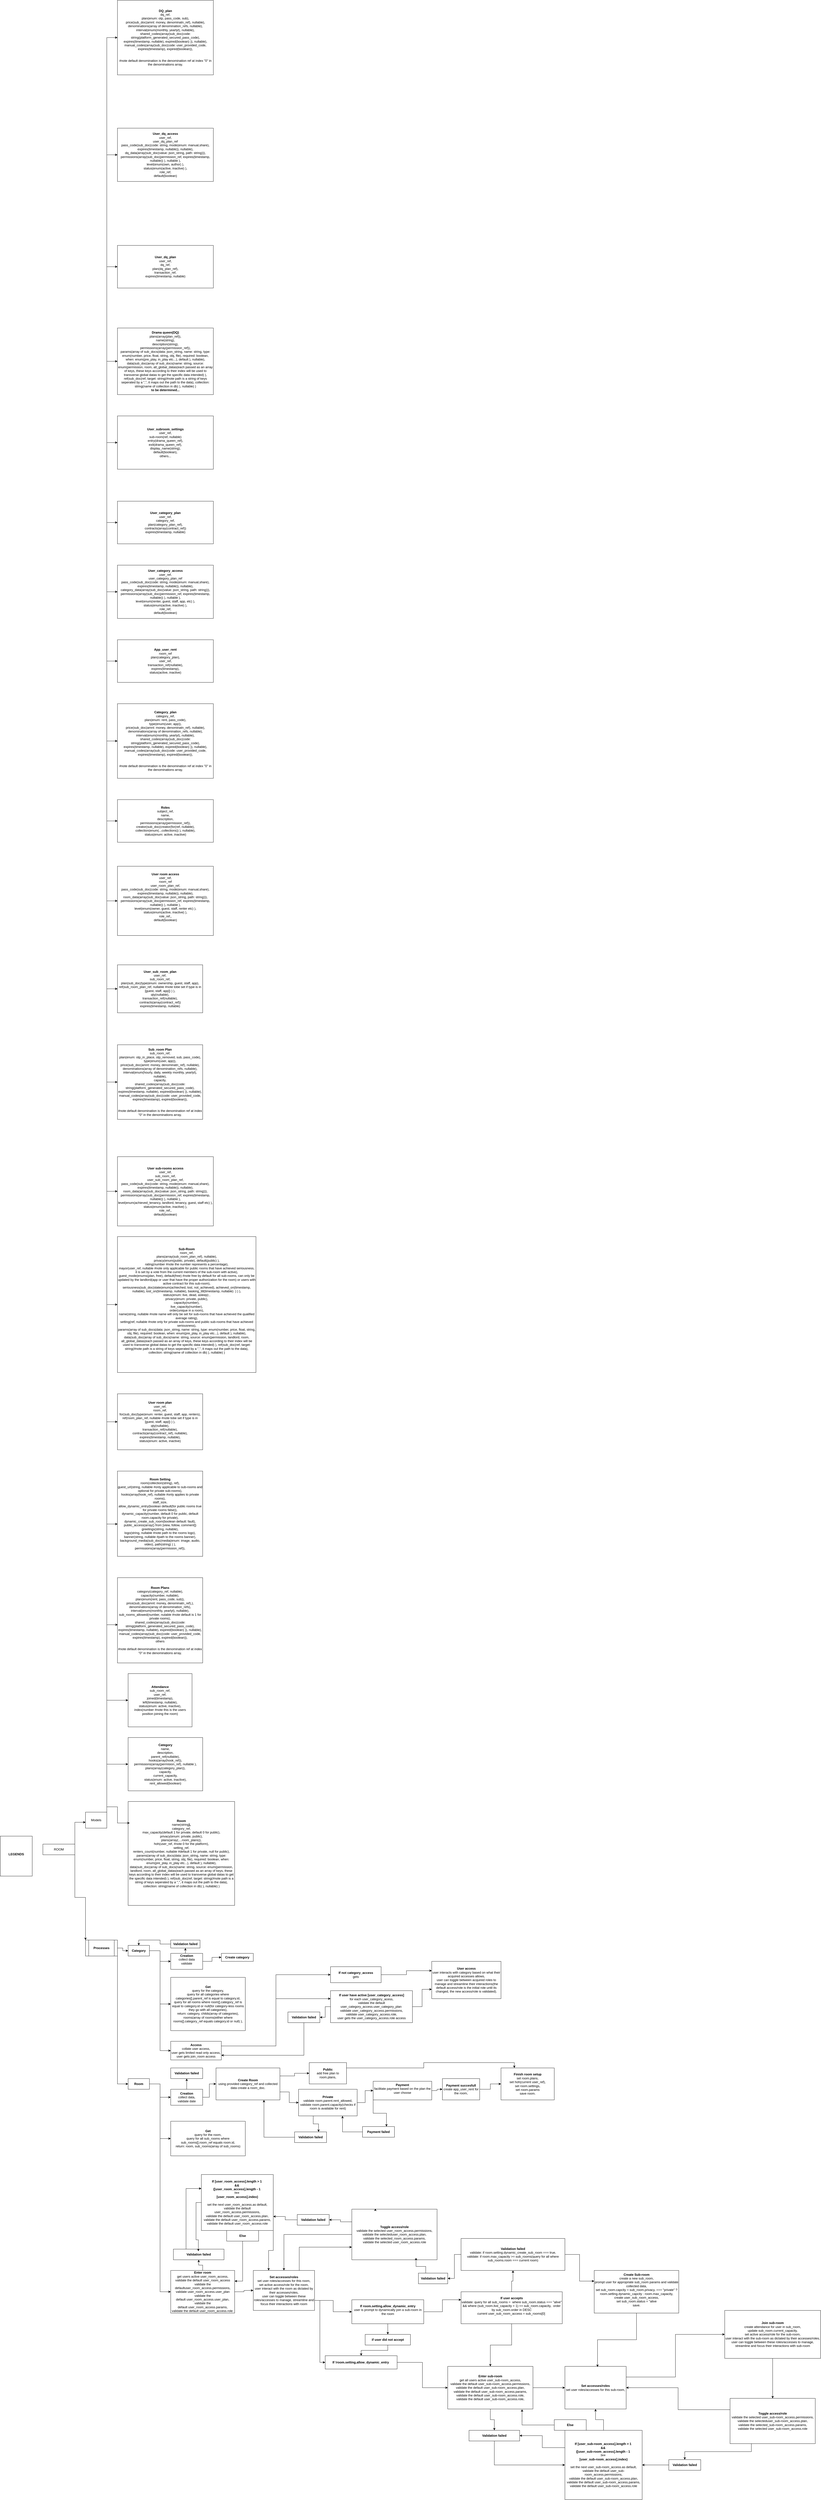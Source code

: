 <mxfile version="26.0.3">
  <diagram name="Page-1" id="JwLQiluCDj7BUVWrhCS6">
    <mxGraphModel dx="1032" dy="8195" grid="1" gridSize="10" guides="1" tooltips="1" connect="1" arrows="1" fold="1" page="1" pageScale="1" pageWidth="850" pageHeight="1100" math="0" shadow="0">
      <root>
        <mxCell id="0" />
        <mxCell id="1" parent="0" />
        <mxCell id="OvHRCUOQNgS_uRx5AtUm-30" style="edgeStyle=orthogonalEdgeStyle;rounded=0;orthogonalLoop=1;jettySize=auto;html=1;exitX=1;exitY=1;exitDx=0;exitDy=0;entryX=0;entryY=0;entryDx=0;entryDy=0;" parent="1" source="kceuGKvt7hz0_VKH2Cjf-1" target="OvHRCUOQNgS_uRx5AtUm-1" edge="1">
          <mxGeometry relative="1" as="geometry" />
        </mxCell>
        <mxCell id="kceuGKvt7hz0_VKH2Cjf-1" value="ROOM" style="rounded=0;whiteSpace=wrap;html=1;" parent="1" vertex="1">
          <mxGeometry x="200" y="160" width="120" height="40" as="geometry" />
        </mxCell>
        <mxCell id="kceuGKvt7hz0_VKH2Cjf-2" value="&lt;b&gt;LEGENDS&lt;/b&gt;&lt;div&gt;&lt;b&gt;&lt;br&gt;&lt;/b&gt;&lt;/div&gt;" style="rounded=0;whiteSpace=wrap;html=1;" parent="1" vertex="1">
          <mxGeometry x="40" y="130" width="120" height="150" as="geometry" />
        </mxCell>
        <mxCell id="kceuGKvt7hz0_VKH2Cjf-13" style="edgeStyle=orthogonalEdgeStyle;rounded=0;orthogonalLoop=1;jettySize=auto;html=1;exitX=1;exitY=0;exitDx=0;exitDy=0;entryX=0;entryY=0.5;entryDx=0;entryDy=0;" parent="1" source="kceuGKvt7hz0_VKH2Cjf-4" target="kceuGKvt7hz0_VKH2Cjf-11" edge="1">
          <mxGeometry relative="1" as="geometry" />
        </mxCell>
        <mxCell id="bkT-c7pUdsVTCy2Co1-N-11" style="edgeStyle=orthogonalEdgeStyle;rounded=0;orthogonalLoop=1;jettySize=auto;html=1;exitX=1;exitY=0;exitDx=0;exitDy=0;entryX=0;entryY=0.5;entryDx=0;entryDy=0;" parent="1" source="kceuGKvt7hz0_VKH2Cjf-4" target="bkT-c7pUdsVTCy2Co1-N-2" edge="1">
          <mxGeometry relative="1" as="geometry" />
        </mxCell>
        <mxCell id="bkT-c7pUdsVTCy2Co1-N-15" style="edgeStyle=orthogonalEdgeStyle;rounded=0;orthogonalLoop=1;jettySize=auto;html=1;exitX=1;exitY=0;exitDx=0;exitDy=0;entryX=0;entryY=0.5;entryDx=0;entryDy=0;" parent="1" source="kceuGKvt7hz0_VKH2Cjf-4" target="bkT-c7pUdsVTCy2Co1-N-6" edge="1">
          <mxGeometry relative="1" as="geometry" />
        </mxCell>
        <mxCell id="xqzXWwxne0dO0nGygCqp-26" style="edgeStyle=orthogonalEdgeStyle;rounded=0;orthogonalLoop=1;jettySize=auto;html=1;exitX=1;exitY=0;exitDx=0;exitDy=0;entryX=0;entryY=0.5;entryDx=0;entryDy=0;" parent="1" source="kceuGKvt7hz0_VKH2Cjf-4" target="bkT-c7pUdsVTCy2Co1-N-7" edge="1">
          <mxGeometry relative="1" as="geometry" />
        </mxCell>
        <mxCell id="xqzXWwxne0dO0nGygCqp-27" style="edgeStyle=orthogonalEdgeStyle;rounded=0;orthogonalLoop=1;jettySize=auto;html=1;exitX=1;exitY=0;exitDx=0;exitDy=0;entryX=0;entryY=0.5;entryDx=0;entryDy=0;" parent="1" source="kceuGKvt7hz0_VKH2Cjf-4" target="bkT-c7pUdsVTCy2Co1-N-9" edge="1">
          <mxGeometry relative="1" as="geometry" />
        </mxCell>
        <mxCell id="xqzXWwxne0dO0nGygCqp-28" style="edgeStyle=orthogonalEdgeStyle;rounded=0;orthogonalLoop=1;jettySize=auto;html=1;exitX=1;exitY=0;exitDx=0;exitDy=0;entryX=0;entryY=0.5;entryDx=0;entryDy=0;" parent="1" source="kceuGKvt7hz0_VKH2Cjf-4" target="bkT-c7pUdsVTCy2Co1-N-10" edge="1">
          <mxGeometry relative="1" as="geometry" />
        </mxCell>
        <mxCell id="xqzXWwxne0dO0nGygCqp-29" style="edgeStyle=orthogonalEdgeStyle;rounded=0;orthogonalLoop=1;jettySize=auto;html=1;exitX=1;exitY=0;exitDx=0;exitDy=0;entryX=0;entryY=0.5;entryDx=0;entryDy=0;" parent="1" source="kceuGKvt7hz0_VKH2Cjf-4" target="xqzXWwxne0dO0nGygCqp-25" edge="1">
          <mxGeometry relative="1" as="geometry" />
        </mxCell>
        <mxCell id="-tVxKX45YJ9eaGW1tU2y-2" style="edgeStyle=orthogonalEdgeStyle;rounded=0;orthogonalLoop=1;jettySize=auto;html=1;exitX=1;exitY=0;exitDx=0;exitDy=0;entryX=0;entryY=0.5;entryDx=0;entryDy=0;" parent="1" source="kceuGKvt7hz0_VKH2Cjf-4" target="-tVxKX45YJ9eaGW1tU2y-1" edge="1">
          <mxGeometry relative="1" as="geometry" />
        </mxCell>
        <mxCell id="-tVxKX45YJ9eaGW1tU2y-4" style="edgeStyle=orthogonalEdgeStyle;rounded=0;orthogonalLoop=1;jettySize=auto;html=1;exitX=1;exitY=0;exitDx=0;exitDy=0;entryX=0;entryY=0.5;entryDx=0;entryDy=0;" parent="1" source="kceuGKvt7hz0_VKH2Cjf-4" target="-tVxKX45YJ9eaGW1tU2y-3" edge="1">
          <mxGeometry relative="1" as="geometry" />
        </mxCell>
        <mxCell id="JLu_9honwRpLykDaQ8XI-7" style="edgeStyle=orthogonalEdgeStyle;rounded=0;orthogonalLoop=1;jettySize=auto;html=1;exitX=1;exitY=0;exitDx=0;exitDy=0;entryX=0;entryY=0.5;entryDx=0;entryDy=0;" parent="1" source="kceuGKvt7hz0_VKH2Cjf-4" target="JLu_9honwRpLykDaQ8XI-3" edge="1">
          <mxGeometry relative="1" as="geometry" />
        </mxCell>
        <mxCell id="JLu_9honwRpLykDaQ8XI-8" style="edgeStyle=orthogonalEdgeStyle;rounded=0;orthogonalLoop=1;jettySize=auto;html=1;exitX=1;exitY=0;exitDx=0;exitDy=0;entryX=0;entryY=0.5;entryDx=0;entryDy=0;" parent="1" source="kceuGKvt7hz0_VKH2Cjf-4" target="JLu_9honwRpLykDaQ8XI-5" edge="1">
          <mxGeometry relative="1" as="geometry" />
        </mxCell>
        <mxCell id="JLu_9honwRpLykDaQ8XI-9" style="edgeStyle=orthogonalEdgeStyle;rounded=0;orthogonalLoop=1;jettySize=auto;html=1;exitX=1;exitY=0;exitDx=0;exitDy=0;entryX=0;entryY=0.5;entryDx=0;entryDy=0;" parent="1" source="kceuGKvt7hz0_VKH2Cjf-4" target="JLu_9honwRpLykDaQ8XI-4" edge="1">
          <mxGeometry relative="1" as="geometry" />
        </mxCell>
        <mxCell id="JLu_9honwRpLykDaQ8XI-10" style="edgeStyle=orthogonalEdgeStyle;rounded=0;orthogonalLoop=1;jettySize=auto;html=1;exitX=1;exitY=0;exitDx=0;exitDy=0;entryX=0;entryY=0.5;entryDx=0;entryDy=0;" parent="1" source="kceuGKvt7hz0_VKH2Cjf-4" target="JLu_9honwRpLykDaQ8XI-6" edge="1">
          <mxGeometry relative="1" as="geometry" />
        </mxCell>
        <mxCell id="nEexABi0wyrj7f_8TDb--89" style="edgeStyle=orthogonalEdgeStyle;rounded=0;orthogonalLoop=1;jettySize=auto;html=1;exitX=1;exitY=0;exitDx=0;exitDy=0;entryX=0;entryY=0.5;entryDx=0;entryDy=0;" edge="1" parent="1" source="kceuGKvt7hz0_VKH2Cjf-4" target="nEexABi0wyrj7f_8TDb--83">
          <mxGeometry relative="1" as="geometry" />
        </mxCell>
        <mxCell id="nEexABi0wyrj7f_8TDb--90" style="edgeStyle=orthogonalEdgeStyle;rounded=0;orthogonalLoop=1;jettySize=auto;html=1;exitX=1;exitY=0;exitDx=0;exitDy=0;entryX=0;entryY=0.5;entryDx=0;entryDy=0;" edge="1" parent="1" source="kceuGKvt7hz0_VKH2Cjf-4" target="nEexABi0wyrj7f_8TDb--84">
          <mxGeometry relative="1" as="geometry" />
        </mxCell>
        <mxCell id="nEexABi0wyrj7f_8TDb--91" style="edgeStyle=orthogonalEdgeStyle;rounded=0;orthogonalLoop=1;jettySize=auto;html=1;exitX=1;exitY=0;exitDx=0;exitDy=0;entryX=0;entryY=0.5;entryDx=0;entryDy=0;" edge="1" parent="1" source="kceuGKvt7hz0_VKH2Cjf-4" target="nEexABi0wyrj7f_8TDb--86">
          <mxGeometry relative="1" as="geometry" />
        </mxCell>
        <mxCell id="nEexABi0wyrj7f_8TDb--92" style="edgeStyle=orthogonalEdgeStyle;rounded=0;orthogonalLoop=1;jettySize=auto;html=1;exitX=1;exitY=0;exitDx=0;exitDy=0;entryX=0;entryY=0.5;entryDx=0;entryDy=0;" edge="1" parent="1" source="kceuGKvt7hz0_VKH2Cjf-4" target="nEexABi0wyrj7f_8TDb--87">
          <mxGeometry relative="1" as="geometry" />
        </mxCell>
        <mxCell id="nEexABi0wyrj7f_8TDb--94" style="edgeStyle=orthogonalEdgeStyle;rounded=0;orthogonalLoop=1;jettySize=auto;html=1;exitX=1;exitY=0;exitDx=0;exitDy=0;entryX=0;entryY=0.5;entryDx=0;entryDy=0;" edge="1" parent="1" source="kceuGKvt7hz0_VKH2Cjf-4" target="nEexABi0wyrj7f_8TDb--88">
          <mxGeometry relative="1" as="geometry" />
        </mxCell>
        <mxCell id="kceuGKvt7hz0_VKH2Cjf-4" value="Models" style="rounded=0;whiteSpace=wrap;html=1;" parent="1" vertex="1">
          <mxGeometry x="360" y="40" width="80" height="60" as="geometry" />
        </mxCell>
        <mxCell id="kceuGKvt7hz0_VKH2Cjf-9" style="edgeStyle=orthogonalEdgeStyle;rounded=0;orthogonalLoop=1;jettySize=auto;html=1;exitX=1;exitY=0;exitDx=0;exitDy=0;entryX=0.004;entryY=0.633;entryDx=0;entryDy=0;entryPerimeter=0;" parent="1" source="kceuGKvt7hz0_VKH2Cjf-1" target="kceuGKvt7hz0_VKH2Cjf-4" edge="1">
          <mxGeometry relative="1" as="geometry" />
        </mxCell>
        <mxCell id="kceuGKvt7hz0_VKH2Cjf-10" value="&lt;b&gt;Room&lt;/b&gt;&lt;div&gt;name(string&lt;b&gt;),&lt;/b&gt;&lt;/div&gt;&lt;div&gt;category_ref,&lt;/div&gt;&lt;div&gt;max_capacity(default 1 for private, default 0 for public),&lt;/div&gt;&lt;div&gt;privacy(enum: private, public),&lt;/div&gt;&lt;div&gt;plans(array(....room_plans)),&lt;/div&gt;&lt;div&gt;hoh(user_ref, #note 0 for the platform),&lt;/div&gt;&lt;div&gt;setting_ref,&lt;/div&gt;&lt;div&gt;renters_count(number, nullable #default 1 for private, null for public),&lt;/div&gt;&lt;div&gt;&lt;div&gt;params(array of sub_docs(data: json_string, name: string, type: enum(number, price, float, string, obj, file), required: boolean, when: enum(pre_play, in_play etc...), default ), nullable),&lt;/div&gt;&lt;div&gt;data(sub_doc(&lt;span style=&quot;background-color: initial;&quot;&gt;array of sub_docs(name: string, source: enum(permission, landlord, room, all_global_datas(each passed as an array of keys, these keys according to their index will be used to transverse global datas to get the specific data intended) ), ref(sub_doc(ref, target: string(#note path is a string of keys seperated by a &quot;,&quot;, it maps out the path to the data), collection: string(name of collection in db) ), nullable) )&lt;/span&gt;&lt;/div&gt;&lt;/div&gt;" style="rounded=0;whiteSpace=wrap;html=1;" parent="1" vertex="1">
          <mxGeometry x="520" width="400" height="390" as="geometry" />
        </mxCell>
        <mxCell id="kceuGKvt7hz0_VKH2Cjf-11" value="&lt;b&gt;Category&lt;/b&gt;&lt;div&gt;name,&lt;/div&gt;&lt;div&gt;description,&lt;/div&gt;&lt;div&gt;parent_ref(nullable),&lt;/div&gt;&lt;div&gt;hooks(array(hook_ref)),&lt;/div&gt;&lt;div&gt;permissions(array(permision_ref), nullable ),&lt;/div&gt;&lt;div&gt;plans(array(category_plan)),&lt;/div&gt;&lt;div&gt;capacity,&lt;/div&gt;&lt;div&gt;current_capacity,&lt;/div&gt;&lt;div&gt;status(enum: active, inactive),&lt;/div&gt;&lt;div&gt;rent_allowed(boolean)&lt;/div&gt;" style="rounded=0;whiteSpace=wrap;html=1;" parent="1" vertex="1">
          <mxGeometry x="520" y="-240" width="280" height="200" as="geometry" />
        </mxCell>
        <mxCell id="kceuGKvt7hz0_VKH2Cjf-14" style="edgeStyle=orthogonalEdgeStyle;rounded=0;orthogonalLoop=1;jettySize=auto;html=1;exitX=1;exitY=0;exitDx=0;exitDy=0;entryX=0.015;entryY=0.207;entryDx=0;entryDy=0;entryPerimeter=0;" parent="1" source="kceuGKvt7hz0_VKH2Cjf-4" target="kceuGKvt7hz0_VKH2Cjf-10" edge="1">
          <mxGeometry relative="1" as="geometry" />
        </mxCell>
        <mxCell id="bkT-c7pUdsVTCy2Co1-N-2" value="&lt;b&gt;Attendance&lt;/b&gt;&lt;div&gt;sub_room_ref,&lt;/div&gt;&lt;div&gt;user_ref,&lt;/div&gt;&lt;div&gt;joined(timestamp),&lt;/div&gt;&lt;div&gt;left(timestamp, nullable),&lt;/div&gt;&lt;div&gt;status(enum: active, inactive),&lt;/div&gt;&lt;div&gt;index(number #note this is the users position joining the room)&lt;/div&gt;" style="rounded=0;whiteSpace=wrap;html=1;" parent="1" vertex="1">
          <mxGeometry x="520" y="-480" width="240" height="200" as="geometry" />
        </mxCell>
        <mxCell id="bkT-c7pUdsVTCy2Co1-N-3" value="&lt;b&gt;Room Plans&lt;/b&gt;&lt;div&gt;category(category_ref, nullable),&lt;div&gt;&lt;div&gt;&lt;div&gt;capacity(number, nullable),&lt;/div&gt;&lt;div&gt;plan(enum(rent, pass_code, sub)),&lt;/div&gt;&lt;div&gt;price(sub_doc(amnt: money, denominatn_ref),),&lt;/div&gt;&lt;div&gt;denominations(array of denomination_refs),&lt;/div&gt;&lt;/div&gt;&lt;div&gt;interval(enum(monthly, yearlyt), nullable),&lt;/div&gt;&lt;div&gt;sub_rooms_allowed(number, nulable #note default is 1 for private rooms),&lt;/div&gt;&lt;div&gt;&lt;div&gt;shared_codes(array(sub_doc(code: string(platform_generated_secured_pass_code), expires(timestamp, nullable), expired(boolean) )), nullable),&lt;/div&gt;&lt;div&gt;manual_codes(array(sub_doc(code: user_provided_code, expires(timestamp), expired(boolean)),&lt;/div&gt;&lt;/div&gt;&lt;div&gt;others&lt;/div&gt;&lt;div&gt;&lt;br&gt;&lt;/div&gt;&lt;div&gt;#note default denomination is the denomination ref at index &quot;0&quot; in the denominations array.&lt;/div&gt;&lt;/div&gt;&lt;/div&gt;" style="rounded=0;whiteSpace=wrap;html=1;" parent="1" vertex="1">
          <mxGeometry x="480" y="-840" width="320" height="320" as="geometry" />
        </mxCell>
        <mxCell id="bkT-c7pUdsVTCy2Co1-N-4" value="&lt;b&gt;Room Setting&lt;/b&gt;&lt;div&gt;room(collection(string), ref),&lt;br&gt;&lt;div&gt;guest_url(string, nullable #only applicable to sub-rooms and optional for private sub-rooms),&lt;/div&gt;&lt;div&gt;hooks(array(hook_ref), nullable #only applies to private rooms),&lt;/div&gt;&lt;div&gt;staff_size,&lt;/div&gt;&lt;div&gt;allow_dynamic_entry(boolean default(for public rooms true for private rooms false)),&lt;/div&gt;&lt;div&gt;dynamic_capacity(number, default 0 for public, default room.capacity for private),&lt;/div&gt;&lt;div&gt;dynamic_create_sub_room(boolean default: fault),&lt;/div&gt;&lt;div&gt;public_access(array() from [view, follow, comment])&lt;/div&gt;&lt;div&gt;greetings(string, nullable),&lt;/div&gt;&lt;div&gt;logo(string, nullable #note path to the rooms logo),&lt;/div&gt;&lt;div&gt;banner(string, nullable #path to the rooms banner),&lt;/div&gt;&lt;div&gt;background_media(sub_doc(media(enum: image, audio, video), path(string) ) ),&lt;/div&gt;&lt;div&gt;permissions(array(permission_ref)),&lt;/div&gt;&lt;/div&gt;" style="rounded=0;whiteSpace=wrap;html=1;" parent="1" vertex="1">
          <mxGeometry x="480" y="-1240" width="320" height="320" as="geometry" />
        </mxCell>
        <mxCell id="bkT-c7pUdsVTCy2Co1-N-6" value="&lt;b&gt;User room plan&lt;/b&gt;&lt;div&gt;user_ref,&lt;/div&gt;&lt;div&gt;room_ref,&lt;/div&gt;&lt;div&gt;for(sub_doc(type(enum: renter, guest, staff, app, renters), ref(room_plan_ref, nullable #note tobe set if type is in [guest, staff, app]) ) ),&lt;/div&gt;&lt;div&gt;qty(nullable),&lt;/div&gt;&lt;div&gt;transaction_ref(nullable),&lt;/div&gt;&lt;div&gt;contracts(array(contract_ref), nullable),&lt;/div&gt;&lt;div&gt;&lt;span style=&quot;background-color: transparent; color: light-dark(rgb(0, 0, 0), rgb(255, 255, 255));&quot;&gt;expires(timestamp, nullable),&lt;/span&gt;&lt;/div&gt;&lt;div&gt;status(enum: active, inactive)&lt;/div&gt;" style="rounded=0;whiteSpace=wrap;html=1;" parent="1" vertex="1">
          <mxGeometry x="480" y="-1530" width="320" height="210" as="geometry" />
        </mxCell>
        <mxCell id="bkT-c7pUdsVTCy2Co1-N-7" value="&lt;b&gt;Sub-Room&lt;/b&gt;&lt;div&gt;room_ref,&lt;/div&gt;&lt;div&gt;plans(array(sub_room_plan_ref), nullable),&lt;/div&gt;&lt;div&gt;privacy(enum(public, private), default(public) ),&lt;/div&gt;&lt;div&gt;&lt;div&gt;rating(number #note the number represents a percentage),&lt;/div&gt;&lt;div&gt;mayor(user_ref, nullable #note only applicable for public rooms that have achieved seriousness, it is set by a vote from the current members of the sub-room with active),&lt;/div&gt;&lt;div&gt;guest_mode(enums(plan, free), default(free) #note free by default for all sub-rooms, can only be updated by the landlord(app or user that have the proper authorization for the room) or users with active contract for this sub-room),&lt;/div&gt;&lt;div&gt;seriousness(sub_doc(state(enum(achieched, lost, not_achieved), achieved_on(timestamp, nullable), lost_on(timestamp, nullable), basking_till(timestamp, nullable)&amp;nbsp; ) ) ),&lt;/div&gt;&lt;div&gt;status(enum: live, dead, asleep) ,&lt;/div&gt;&lt;/div&gt;&lt;div&gt;privacy(enum: private, public),&lt;/div&gt;&lt;div&gt;capacity(number),&lt;/div&gt;&lt;div&gt;live_capacity(number),&lt;/div&gt;&lt;div&gt;order(unique in a room),&lt;/div&gt;&lt;div&gt;name(string&lt;span style=&quot;background-color: transparent; color: light-dark(rgb(0, 0, 0), rgb(255, 255, 255));&quot;&gt;, nullable #note name will only be set for sub-rooms that have achieved the qualified average rating&lt;/span&gt;&lt;span style=&quot;background-color: transparent; color: light-dark(rgb(0, 0, 0), rgb(255, 255, 255));&quot;&gt;),&lt;/span&gt;&lt;/div&gt;&lt;div&gt;setting(ref, nullable #note only for private sub-rooms and public sub-rooms that have achieved seriousness),&lt;/div&gt;&lt;div&gt;&lt;div&gt;params(array of sub_docs(data: json_string, name: string, type: enum(number, price, float, string, obj, file), required: boolean, when: enum(pre_play, in_play etc...), default ), nullable),&lt;/div&gt;&lt;div&gt;data(sub_doc(&lt;span style=&quot;background-color: initial;&quot;&gt;array of sub_docs(name: string, source: enum(permission, landlord, room, all_global_datas(each passed as an array of keys, these keys according to their index will be used to transverse global datas to get the specific data intended) ), ref(sub_doc(ref, target: string(#note path is a string of keys seperated by a &quot;,&quot;, it maps out the path to the data), collection: string(name of collection in db) ), nullable) )&lt;/span&gt;&lt;/div&gt;&lt;/div&gt;&lt;div&gt;&lt;br&gt;&lt;/div&gt;&lt;div&gt;&lt;br&gt;&lt;/div&gt;" style="rounded=0;whiteSpace=wrap;html=1;" parent="1" vertex="1">
          <mxGeometry x="480" y="-2120" width="520" height="510" as="geometry" />
        </mxCell>
        <mxCell id="bkT-c7pUdsVTCy2Co1-N-9" value="&lt;b&gt;User sub-rooms access&lt;/b&gt;&lt;div&gt;user_ref,&lt;/div&gt;&lt;div&gt;sub_room_ref,&lt;/div&gt;&lt;div&gt;user_sub_room_plan_ref,&lt;/div&gt;&lt;div&gt;&lt;div&gt;pass_code(sub_doc(code: string, mode(enum: manual,share), expires(timestamp, nullable)), nullable),&lt;/div&gt;&lt;div&gt;room_data(array(sub_doc(value: json_string, path: string))),&lt;/div&gt;&lt;div&gt;permissions(array(sub_doc(permission_ref, expires(timestamp, nullable)) ), nullable ),&lt;/div&gt;&lt;/div&gt;&lt;div&gt;level(enum(achieved_tenancy, landlord, tenancy, guest, staff etc) ),&lt;/div&gt;&lt;div&gt;status(enum(active, inactive) ),&lt;/div&gt;&lt;div&gt;role_ref,,&lt;/div&gt;&lt;div&gt;default(boolean)&lt;/div&gt;" style="rounded=0;whiteSpace=wrap;html=1;" parent="1" vertex="1">
          <mxGeometry x="480" y="-2420" width="360" height="260" as="geometry" />
        </mxCell>
        <mxCell id="bkT-c7pUdsVTCy2Co1-N-10" value="&lt;b&gt;Sub_room Plan&lt;/b&gt;&lt;div&gt;sub_room_ref,&lt;br&gt;&lt;div&gt;&lt;div&gt;&lt;div&gt;plan(enum: otp_in_place, otp_removed, sub, pass_code),&lt;/div&gt;&lt;div&gt;type(enum(user, app)),&lt;/div&gt;&lt;div&gt;price(sub_doc(amnt: money, denominatn_ref), nullable),&lt;/div&gt;&lt;div&gt;denominations(array of denomination_refs, nullable),&lt;/div&gt;&lt;/div&gt;&lt;div&gt;interval(enum(hourly, daily, weekly monthly, yearlyt), nullable),&lt;/div&gt;&lt;div&gt;capacity,&lt;/div&gt;&lt;div&gt;&lt;div&gt;shared_codes(array(sub_doc(code: string(platform_generated_secured_pass_code), expires(timestamp, nullable), expired(boolean) )), nullable),&lt;/div&gt;&lt;div&gt;manual_codes(array(sub_doc(code: user_provided_code, expires(timestamp), expired(boolean)),&lt;/div&gt;&lt;/div&gt;&lt;div&gt;&lt;br&gt;&lt;/div&gt;&lt;div&gt;&lt;br&gt;&lt;/div&gt;&lt;div&gt;#note default denomination is the denomination ref at index &quot;0&quot; in the denominations array.&lt;/div&gt;&lt;/div&gt;&lt;/div&gt;" style="rounded=0;whiteSpace=wrap;html=1;" parent="1" vertex="1">
          <mxGeometry x="480" y="-2840" width="320" height="280" as="geometry" />
        </mxCell>
        <mxCell id="bkT-c7pUdsVTCy2Co1-N-12" style="edgeStyle=orthogonalEdgeStyle;rounded=0;orthogonalLoop=1;jettySize=auto;html=1;exitX=1;exitY=0;exitDx=0;exitDy=0;entryX=0.003;entryY=0.552;entryDx=0;entryDy=0;entryPerimeter=0;" parent="1" source="kceuGKvt7hz0_VKH2Cjf-4" target="bkT-c7pUdsVTCy2Co1-N-3" edge="1">
          <mxGeometry relative="1" as="geometry" />
        </mxCell>
        <mxCell id="bkT-c7pUdsVTCy2Co1-N-13" style="edgeStyle=orthogonalEdgeStyle;rounded=0;orthogonalLoop=1;jettySize=auto;html=1;exitX=1;exitY=0;exitDx=0;exitDy=0;entryX=0.001;entryY=0.621;entryDx=0;entryDy=0;entryPerimeter=0;" parent="1" source="kceuGKvt7hz0_VKH2Cjf-4" target="bkT-c7pUdsVTCy2Co1-N-4" edge="1">
          <mxGeometry relative="1" as="geometry" />
        </mxCell>
        <mxCell id="OvHRCUOQNgS_uRx5AtUm-31" style="edgeStyle=orthogonalEdgeStyle;rounded=0;orthogonalLoop=1;jettySize=auto;html=1;exitX=1;exitY=0.5;exitDx=0;exitDy=0;entryX=0;entryY=0.5;entryDx=0;entryDy=0;" parent="1" source="OvHRCUOQNgS_uRx5AtUm-1" target="OvHRCUOQNgS_uRx5AtUm-2" edge="1">
          <mxGeometry relative="1" as="geometry" />
        </mxCell>
        <mxCell id="xqzXWwxne0dO0nGygCqp-30" style="edgeStyle=orthogonalEdgeStyle;rounded=0;orthogonalLoop=1;jettySize=auto;html=1;exitX=1;exitY=1;exitDx=0;exitDy=0;entryX=0;entryY=0.5;entryDx=0;entryDy=0;" parent="1" source="OvHRCUOQNgS_uRx5AtUm-1" target="xqzXWwxne0dO0nGygCqp-3" edge="1">
          <mxGeometry relative="1" as="geometry" />
        </mxCell>
        <mxCell id="OvHRCUOQNgS_uRx5AtUm-1" value="&lt;b&gt;Processes&lt;/b&gt;" style="shape=process;whiteSpace=wrap;html=1;backgroundOutline=1;" parent="1" vertex="1">
          <mxGeometry x="360" y="520" width="120" height="60" as="geometry" />
        </mxCell>
        <mxCell id="OvHRCUOQNgS_uRx5AtUm-25" style="edgeStyle=orthogonalEdgeStyle;rounded=0;orthogonalLoop=1;jettySize=auto;html=1;exitX=1;exitY=0.5;exitDx=0;exitDy=0;entryX=0;entryY=0.5;entryDx=0;entryDy=0;" parent="1" source="OvHRCUOQNgS_uRx5AtUm-2" target="OvHRCUOQNgS_uRx5AtUm-21" edge="1">
          <mxGeometry relative="1" as="geometry" />
        </mxCell>
        <mxCell id="xqzXWwxne0dO0nGygCqp-2" style="edgeStyle=orthogonalEdgeStyle;rounded=0;orthogonalLoop=1;jettySize=auto;html=1;exitX=1;exitY=0.5;exitDx=0;exitDy=0;entryX=0;entryY=0.5;entryDx=0;entryDy=0;" parent="1" source="OvHRCUOQNgS_uRx5AtUm-2" target="OvHRCUOQNgS_uRx5AtUm-29" edge="1">
          <mxGeometry relative="1" as="geometry" />
        </mxCell>
        <mxCell id="JLu_9honwRpLykDaQ8XI-44" style="edgeStyle=orthogonalEdgeStyle;rounded=0;orthogonalLoop=1;jettySize=auto;html=1;exitX=1;exitY=0.5;exitDx=0;exitDy=0;entryX=0;entryY=0.5;entryDx=0;entryDy=0;" parent="1" source="OvHRCUOQNgS_uRx5AtUm-2" target="JLu_9honwRpLykDaQ8XI-23" edge="1">
          <mxGeometry relative="1" as="geometry" />
        </mxCell>
        <mxCell id="OvHRCUOQNgS_uRx5AtUm-2" value="&lt;b&gt;Category&lt;/b&gt;" style="rounded=0;whiteSpace=wrap;html=1;" parent="1" vertex="1">
          <mxGeometry x="520" y="540" width="80" height="40" as="geometry" />
        </mxCell>
        <mxCell id="OvHRCUOQNgS_uRx5AtUm-9" style="edgeStyle=orthogonalEdgeStyle;rounded=0;orthogonalLoop=1;jettySize=auto;html=1;exitX=0.5;exitY=1;exitDx=0;exitDy=0;" parent="1" edge="1">
          <mxGeometry relative="1" as="geometry">
            <mxPoint x="740" y="660" as="sourcePoint" />
            <mxPoint x="740" y="660" as="targetPoint" />
          </mxGeometry>
        </mxCell>
        <mxCell id="OvHRCUOQNgS_uRx5AtUm-26" style="edgeStyle=orthogonalEdgeStyle;rounded=0;orthogonalLoop=1;jettySize=auto;html=1;exitX=0.5;exitY=0;exitDx=0;exitDy=0;entryX=0.5;entryY=1;entryDx=0;entryDy=0;" parent="1" source="OvHRCUOQNgS_uRx5AtUm-21" target="OvHRCUOQNgS_uRx5AtUm-22" edge="1">
          <mxGeometry relative="1" as="geometry" />
        </mxCell>
        <mxCell id="OvHRCUOQNgS_uRx5AtUm-28" style="edgeStyle=orthogonalEdgeStyle;rounded=0;orthogonalLoop=1;jettySize=auto;html=1;exitX=1;exitY=0.5;exitDx=0;exitDy=0;entryX=0;entryY=0.5;entryDx=0;entryDy=0;" parent="1" source="OvHRCUOQNgS_uRx5AtUm-21" target="OvHRCUOQNgS_uRx5AtUm-27" edge="1">
          <mxGeometry relative="1" as="geometry" />
        </mxCell>
        <mxCell id="OvHRCUOQNgS_uRx5AtUm-21" value="&lt;b&gt;Creation&lt;/b&gt;&lt;div&gt;collect data&lt;/div&gt;&lt;div&gt;validate&lt;br&gt;&lt;div&gt;&lt;br&gt;&lt;/div&gt;&lt;/div&gt;" style="rounded=0;whiteSpace=wrap;html=1;" parent="1" vertex="1">
          <mxGeometry x="680" y="570" width="120" height="60" as="geometry" />
        </mxCell>
        <mxCell id="JLu_9honwRpLykDaQ8XI-22" style="edgeStyle=orthogonalEdgeStyle;rounded=0;orthogonalLoop=1;jettySize=auto;html=1;exitX=0;exitY=0.5;exitDx=0;exitDy=0;entryX=0.5;entryY=0;entryDx=0;entryDy=0;" parent="1" source="OvHRCUOQNgS_uRx5AtUm-22" target="OvHRCUOQNgS_uRx5AtUm-2" edge="1">
          <mxGeometry relative="1" as="geometry" />
        </mxCell>
        <mxCell id="OvHRCUOQNgS_uRx5AtUm-22" value="&lt;b&gt;Validation failed&lt;/b&gt;" style="rounded=0;whiteSpace=wrap;html=1;" parent="1" vertex="1">
          <mxGeometry x="680" y="520" width="110" height="30" as="geometry" />
        </mxCell>
        <mxCell id="OvHRCUOQNgS_uRx5AtUm-27" value="&lt;b&gt;Create category&lt;/b&gt;" style="rounded=0;whiteSpace=wrap;html=1;" parent="1" vertex="1">
          <mxGeometry x="870" y="570" width="120" height="30" as="geometry" />
        </mxCell>
        <mxCell id="OvHRCUOQNgS_uRx5AtUm-29" value="&lt;b&gt;Get&lt;/b&gt;&lt;div&gt;query for the category,&lt;/div&gt;&lt;div&gt;query for all categories where categories[].parent_ref is equal to category.id,&lt;/div&gt;&lt;div&gt;query for all rooms where room[].category_ref is equal to category.id or null(for category-less rooms they go with all categories),&lt;/div&gt;&lt;div&gt;return: category, childs(array of categories), rooms(array of rooms(either where rooms[].category_ref equals category.id or null) ),&lt;/div&gt;" style="rounded=0;whiteSpace=wrap;html=1;" parent="1" vertex="1">
          <mxGeometry x="680" y="660" width="280" height="200" as="geometry" />
        </mxCell>
        <mxCell id="xqzXWwxne0dO0nGygCqp-11" style="edgeStyle=orthogonalEdgeStyle;rounded=0;orthogonalLoop=1;jettySize=auto;html=1;exitX=1;exitY=0.5;exitDx=0;exitDy=0;entryX=0;entryY=0.5;entryDx=0;entryDy=0;" parent="1" source="xqzXWwxne0dO0nGygCqp-3" target="xqzXWwxne0dO0nGygCqp-6" edge="1">
          <mxGeometry relative="1" as="geometry" />
        </mxCell>
        <mxCell id="xqzXWwxne0dO0nGygCqp-13" style="edgeStyle=orthogonalEdgeStyle;rounded=0;orthogonalLoop=1;jettySize=auto;html=1;exitX=1;exitY=0.5;exitDx=0;exitDy=0;entryX=0;entryY=0.5;entryDx=0;entryDy=0;" parent="1" source="xqzXWwxne0dO0nGygCqp-3" target="xqzXWwxne0dO0nGygCqp-12" edge="1">
          <mxGeometry relative="1" as="geometry" />
        </mxCell>
        <mxCell id="JLu_9honwRpLykDaQ8XI-21" style="edgeStyle=orthogonalEdgeStyle;rounded=0;orthogonalLoop=1;jettySize=auto;html=1;exitX=1;exitY=0.5;exitDx=0;exitDy=0;entryX=0;entryY=0.5;entryDx=0;entryDy=0;" parent="1" source="xqzXWwxne0dO0nGygCqp-3" target="xqzXWwxne0dO0nGygCqp-32" edge="1">
          <mxGeometry relative="1" as="geometry" />
        </mxCell>
        <mxCell id="xqzXWwxne0dO0nGygCqp-3" value="&lt;b&gt;Room&lt;/b&gt;" style="rounded=0;whiteSpace=wrap;html=1;" parent="1" vertex="1">
          <mxGeometry x="520" y="1040" width="80" height="40" as="geometry" />
        </mxCell>
        <mxCell id="JLu_9honwRpLykDaQ8XI-19" style="edgeStyle=orthogonalEdgeStyle;rounded=0;orthogonalLoop=1;jettySize=auto;html=1;exitX=1;exitY=0.25;exitDx=0;exitDy=0;entryX=0;entryY=0.5;entryDx=0;entryDy=0;" parent="1" source="xqzXWwxne0dO0nGygCqp-4" target="JLu_9honwRpLykDaQ8XI-2" edge="1">
          <mxGeometry relative="1" as="geometry" />
        </mxCell>
        <mxCell id="JLu_9honwRpLykDaQ8XI-20" style="edgeStyle=orthogonalEdgeStyle;rounded=0;orthogonalLoop=1;jettySize=auto;html=1;exitX=1;exitY=0.75;exitDx=0;exitDy=0;entryX=0;entryY=0.5;entryDx=0;entryDy=0;" parent="1" source="xqzXWwxne0dO0nGygCqp-4" target="JLu_9honwRpLykDaQ8XI-1" edge="1">
          <mxGeometry relative="1" as="geometry" />
        </mxCell>
        <mxCell id="xqzXWwxne0dO0nGygCqp-4" value="&lt;b&gt;Create Room&lt;/b&gt;&lt;div&gt;using provided category_ref and collected data create a room_doc.&lt;/div&gt;" style="rounded=0;whiteSpace=wrap;html=1;" parent="1" vertex="1">
          <mxGeometry x="850" y="1000" width="240" height="120" as="geometry" />
        </mxCell>
        <mxCell id="xqzXWwxne0dO0nGygCqp-5" value="&lt;b&gt;Validation failed&lt;/b&gt;" style="rounded=0;whiteSpace=wrap;html=1;" parent="1" vertex="1">
          <mxGeometry x="680" y="1000" width="120" height="40" as="geometry" />
        </mxCell>
        <mxCell id="xqzXWwxne0dO0nGygCqp-7" style="edgeStyle=orthogonalEdgeStyle;rounded=0;orthogonalLoop=1;jettySize=auto;html=1;exitX=0.5;exitY=0;exitDx=0;exitDy=0;entryX=0.5;entryY=1;entryDx=0;entryDy=0;" parent="1" source="xqzXWwxne0dO0nGygCqp-6" target="xqzXWwxne0dO0nGygCqp-5" edge="1">
          <mxGeometry relative="1" as="geometry" />
        </mxCell>
        <mxCell id="xqzXWwxne0dO0nGygCqp-9" style="edgeStyle=orthogonalEdgeStyle;rounded=0;orthogonalLoop=1;jettySize=auto;html=1;exitX=1;exitY=0.5;exitDx=0;exitDy=0;" parent="1" source="xqzXWwxne0dO0nGygCqp-6" target="xqzXWwxne0dO0nGygCqp-4" edge="1">
          <mxGeometry relative="1" as="geometry" />
        </mxCell>
        <mxCell id="xqzXWwxne0dO0nGygCqp-6" value="&lt;b&gt;Creation&lt;/b&gt;&lt;div&gt;collect data,&lt;/div&gt;&lt;div&gt;validate date&lt;/div&gt;" style="rounded=0;whiteSpace=wrap;html=1;" parent="1" vertex="1">
          <mxGeometry x="680" y="1080" width="120" height="60" as="geometry" />
        </mxCell>
        <mxCell id="xqzXWwxne0dO0nGygCqp-12" value="&lt;b&gt;Get&lt;/b&gt;&lt;div&gt;query for the room,&lt;/div&gt;&lt;div&gt;query for all sub_rooms where sub_rooms[].room_ref equals room.id,&lt;/div&gt;&lt;div&gt;return: room, sub_rooms(array of sub_rooms)&lt;/div&gt;" style="rounded=0;whiteSpace=wrap;html=1;" parent="1" vertex="1">
          <mxGeometry x="680" y="1200" width="280" height="130" as="geometry" />
        </mxCell>
        <mxCell id="xqzXWwxne0dO0nGygCqp-25" value="&lt;b&gt;User_sub_room_plan&lt;/b&gt;&lt;div&gt;user_ref,&lt;/div&gt;&lt;div&gt;sub_room_ref,&lt;/div&gt;&lt;div&gt;&lt;div&gt;plan(sub_doc(type(enum: ownership, guest, staff, app), ref(sub_room_plan_ref, nullable #note tobe set if type is in [guest, staff, app]) ) ),&lt;/div&gt;&lt;/div&gt;&lt;div&gt;qty(nullable),&lt;/div&gt;&lt;div&gt;transaction_ref(nullable),&lt;/div&gt;&lt;div&gt;contracts(array(contract_ref))&lt;/div&gt;&lt;div&gt;expires(timestamp, nullable)&lt;/div&gt;" style="rounded=0;whiteSpace=wrap;html=1;" parent="1" vertex="1">
          <mxGeometry x="480" y="-3140" width="320" height="180" as="geometry" />
        </mxCell>
        <mxCell id="nEexABi0wyrj7f_8TDb--136" style="edgeStyle=orthogonalEdgeStyle;rounded=0;orthogonalLoop=1;jettySize=auto;html=1;exitX=0.5;exitY=0;exitDx=0;exitDy=0;entryX=0.5;entryY=1;entryDx=0;entryDy=0;" edge="1" parent="1" source="xqzXWwxne0dO0nGygCqp-32" target="JLu_9honwRpLykDaQ8XI-52">
          <mxGeometry relative="1" as="geometry" />
        </mxCell>
        <mxCell id="nEexABi0wyrj7f_8TDb--161" style="edgeStyle=orthogonalEdgeStyle;rounded=0;orthogonalLoop=1;jettySize=auto;html=1;exitX=1;exitY=0.5;exitDx=0;exitDy=0;" edge="1" parent="1" source="xqzXWwxne0dO0nGygCqp-32" target="JLu_9honwRpLykDaQ8XI-45">
          <mxGeometry relative="1" as="geometry" />
        </mxCell>
        <mxCell id="xqzXWwxne0dO0nGygCqp-32" value="&lt;b&gt;Enter room&lt;/b&gt;&lt;div&gt;&lt;div&gt;get users active user_room_access,&lt;/div&gt;&lt;div&gt;validate the default user_room_access&lt;/div&gt;&lt;div&gt;&lt;span style=&quot;background-color: transparent; color: light-dark(rgb(0, 0, 0), rgb(255, 255, 255));&quot;&gt;validate the defaultuser_room_access.permissions,&lt;/span&gt;&lt;/div&gt;&lt;div&gt;&lt;span style=&quot;background-color: transparent; color: light-dark(rgb(0, 0, 0), rgb(255, 255, 255));&quot;&gt;validate user_room_access.user_plan&lt;/span&gt;&lt;/div&gt;&lt;div&gt;&lt;span style=&quot;background-color: transparent; color: light-dark(rgb(0, 0, 0), rgb(255, 255, 255));&quot;&gt;validate the default&amp;nbsp;&lt;/span&gt;&lt;span style=&quot;background-color: transparent; color: light-dark(rgb(0, 0, 0), rgb(255, 255, 255));&quot;&gt;user_room_access.user_plan,&lt;/span&gt;&lt;/div&gt;&lt;div&gt;&lt;span style=&quot;background-color: transparent; color: light-dark(rgb(0, 0, 0), rgb(255, 255, 255));&quot;&gt;validate the default&amp;nbsp;&lt;/span&gt;&lt;span style=&quot;background-color: transparent; color: light-dark(rgb(0, 0, 0), rgb(255, 255, 255));&quot;&gt;user_room_access.params,&lt;/span&gt;&lt;/div&gt;&lt;div&gt;&lt;span style=&quot;background-color: transparent; color: light-dark(rgb(0, 0, 0), rgb(255, 255, 255));&quot;&gt;validate the default&amp;nbsp;&lt;/span&gt;&lt;span style=&quot;background-color: transparent; color: light-dark(rgb(0, 0, 0), rgb(255, 255, 255));&quot;&gt;user_room_access.role&lt;/span&gt;&lt;span style=&quot;background-color: transparent; color: light-dark(rgb(0, 0, 0), rgb(255, 255, 255));&quot;&gt;&amp;nbsp;&lt;/span&gt;&lt;/div&gt;&lt;/div&gt;" style="rounded=0;whiteSpace=wrap;html=1;" parent="1" vertex="1">
          <mxGeometry x="680" y="1760" width="240" height="160" as="geometry" />
        </mxCell>
        <mxCell id="xqzXWwxne0dO0nGygCqp-43" value="&lt;b&gt;Finish room setup&lt;/b&gt;&lt;br&gt;&lt;div&gt;set room.plans,&lt;/div&gt;&lt;div&gt;set hoh(current user_ref),&lt;/div&gt;&lt;div&gt;set room.settings,&lt;/div&gt;&lt;div&gt;set room.params&lt;/div&gt;&lt;div&gt;save room.&lt;/div&gt;" style="rounded=0;whiteSpace=wrap;html=1;" parent="1" vertex="1">
          <mxGeometry x="1920" y="1000" width="200" height="120" as="geometry" />
        </mxCell>
        <mxCell id="JLu_9honwRpLykDaQ8XI-13" style="edgeStyle=orthogonalEdgeStyle;rounded=0;orthogonalLoop=1;jettySize=auto;html=1;exitX=0;exitY=1;exitDx=0;exitDy=0;entryX=0.75;entryY=0;entryDx=0;entryDy=0;" parent="1" source="kvjalDzr84s7akkoXQtF-3" target="JLu_9honwRpLykDaQ8XI-12" edge="1">
          <mxGeometry relative="1" as="geometry" />
        </mxCell>
        <mxCell id="JLu_9honwRpLykDaQ8XI-16" style="edgeStyle=orthogonalEdgeStyle;rounded=0;orthogonalLoop=1;jettySize=auto;html=1;exitX=1;exitY=0.5;exitDx=0;exitDy=0;entryX=0;entryY=0.5;entryDx=0;entryDy=0;" parent="1" source="kvjalDzr84s7akkoXQtF-3" target="JLu_9honwRpLykDaQ8XI-15" edge="1">
          <mxGeometry relative="1" as="geometry" />
        </mxCell>
        <mxCell id="kvjalDzr84s7akkoXQtF-3" value="&lt;b&gt;Payment&lt;/b&gt;&lt;div&gt;facilitate payment based on the plan the user choose&lt;/div&gt;&lt;div&gt;&lt;div&gt;&lt;b&gt;&lt;br&gt;&lt;/b&gt;&lt;/div&gt;&lt;/div&gt;" style="rounded=0;whiteSpace=wrap;html=1;" parent="1" vertex="1">
          <mxGeometry x="1440" y="1050" width="220" height="70" as="geometry" />
        </mxCell>
        <mxCell id="-tVxKX45YJ9eaGW1tU2y-1" value="&lt;b&gt;User room access&lt;/b&gt;&lt;div&gt;user_ref,&lt;/div&gt;&lt;div&gt;room_ref&lt;/div&gt;&lt;div&gt;user_room_plan_ref,&lt;/div&gt;&lt;div&gt;&lt;div&gt;pass_code(sub_doc(code: string, mode(enum: manual,share), expires(timestamp, nullable)), nullable),&lt;/div&gt;&lt;div&gt;room_data(array(sub_doc(value: json_string, path: string))),&lt;/div&gt;&lt;div&gt;permissions(array(sub_doc(permission_ref, expires(timestamp, nullable)) ), nullable ),&lt;/div&gt;&lt;/div&gt;&lt;div&gt;level(enum(owner, guest, staff, renter etc) ),&lt;/div&gt;&lt;div&gt;status(enum(active, inactive) ),&lt;/div&gt;&lt;div&gt;role_ref,,&lt;/div&gt;&lt;div&gt;default(boolean)&lt;/div&gt;&lt;div&gt;&lt;br&gt;&lt;/div&gt;&lt;div&gt;&lt;br&gt;&lt;/div&gt;" style="rounded=0;whiteSpace=wrap;html=1;" parent="1" vertex="1">
          <mxGeometry x="480" y="-3510" width="360" height="260" as="geometry" />
        </mxCell>
        <mxCell id="-tVxKX45YJ9eaGW1tU2y-3" value="&lt;b&gt;Roles&lt;/b&gt;&lt;div&gt;subject_ref,&lt;/div&gt;&lt;div&gt;name,&lt;/div&gt;&lt;div&gt;description,&lt;/div&gt;&lt;div&gt;permissions(array(permission_ref)),&lt;/div&gt;&lt;div&gt;creator(sub_doc(creator(for(ref, nullable), collection(enum(...collections)) ), nullable),&lt;/div&gt;&lt;div&gt;status(enum: active, inactive)&lt;/div&gt;" style="rounded=0;whiteSpace=wrap;html=1;" parent="1" vertex="1">
          <mxGeometry x="480" y="-3760" width="360" height="160" as="geometry" />
        </mxCell>
        <mxCell id="JLu_9honwRpLykDaQ8XI-11" style="edgeStyle=orthogonalEdgeStyle;rounded=0;orthogonalLoop=1;jettySize=auto;html=1;exitX=1;exitY=0.5;exitDx=0;exitDy=0;entryX=0;entryY=0.5;entryDx=0;entryDy=0;" parent="1" source="JLu_9honwRpLykDaQ8XI-1" target="kvjalDzr84s7akkoXQtF-3" edge="1">
          <mxGeometry relative="1" as="geometry" />
        </mxCell>
        <mxCell id="JLu_9honwRpLykDaQ8XI-49" style="edgeStyle=orthogonalEdgeStyle;rounded=0;orthogonalLoop=1;jettySize=auto;html=1;exitX=0.25;exitY=1;exitDx=0;exitDy=0;entryX=0.75;entryY=0;entryDx=0;entryDy=0;" parent="1" source="JLu_9honwRpLykDaQ8XI-1" target="JLu_9honwRpLykDaQ8XI-48" edge="1">
          <mxGeometry relative="1" as="geometry" />
        </mxCell>
        <mxCell id="JLu_9honwRpLykDaQ8XI-1" value="&lt;b&gt;Private&lt;/b&gt;&lt;div&gt;validate room.parent.rent_allowed,&lt;br&gt;&lt;div&gt;validate room.parent.capacity(checks if room is available for rent)&lt;/div&gt;&lt;/div&gt;" style="rounded=0;whiteSpace=wrap;html=1;" parent="1" vertex="1">
          <mxGeometry x="1160" y="1080" width="220" height="100" as="geometry" />
        </mxCell>
        <mxCell id="JLu_9honwRpLykDaQ8XI-17" style="edgeStyle=orthogonalEdgeStyle;rounded=0;orthogonalLoop=1;jettySize=auto;html=1;exitX=1;exitY=0.25;exitDx=0;exitDy=0;entryX=0.25;entryY=0;entryDx=0;entryDy=0;" parent="1" source="JLu_9honwRpLykDaQ8XI-2" target="xqzXWwxne0dO0nGygCqp-43" edge="1">
          <mxGeometry relative="1" as="geometry" />
        </mxCell>
        <mxCell id="JLu_9honwRpLykDaQ8XI-2" value="&lt;b&gt;Public&lt;/b&gt;&lt;div&gt;add free plan to room.plans,&lt;/div&gt;" style="rounded=0;whiteSpace=wrap;html=1;" parent="1" vertex="1">
          <mxGeometry x="1200" y="980" width="140" height="80" as="geometry" />
        </mxCell>
        <mxCell id="JLu_9honwRpLykDaQ8XI-3" value="&lt;b&gt;Category_plan&lt;/b&gt;&lt;br&gt;&lt;div&gt;category_ref,&lt;br&gt;&lt;div&gt;&lt;div&gt;&lt;div&gt;plan(enum: rent, pass_code),&lt;/div&gt;&lt;div&gt;type(enum(user, app)),&lt;/div&gt;&lt;div&gt;price(sub_doc(amnt: money, denominatn_ref), nullable),&lt;/div&gt;&lt;div&gt;denominations(array of denomination_refs, nullable),&lt;/div&gt;&lt;/div&gt;&lt;div&gt;interval(enum(monthly, yearlyt), nullable),&lt;/div&gt;&lt;div&gt;&lt;div&gt;shared_codes(array(sub_doc(code: string(platform_generated_secured_pass_code), expires(timestamp, nullable), expired(boolean) )), nullable),&lt;/div&gt;&lt;div&gt;manual_codes(array(sub_doc(code: user_provided_code, expires(timestamp), expired(boolean)),&lt;/div&gt;&lt;/div&gt;&lt;div&gt;&lt;br&gt;&lt;/div&gt;&lt;div&gt;&lt;br&gt;&lt;/div&gt;&lt;div&gt;#note default denomination is the denomination ref at index &quot;0&quot; in the denominations array.&lt;/div&gt;&lt;/div&gt;&lt;/div&gt;" style="rounded=0;whiteSpace=wrap;html=1;" parent="1" vertex="1">
          <mxGeometry x="480" y="-4120" width="360" height="280" as="geometry" />
        </mxCell>
        <mxCell id="JLu_9honwRpLykDaQ8XI-4" value="&lt;b&gt;User_category_access&lt;/b&gt;&lt;div&gt;&lt;div&gt;user_ref,&lt;/div&gt;&lt;div&gt;user_category_plan_ref&lt;/div&gt;&lt;div&gt;&lt;div&gt;pass_code(sub_doc(code: string, mode(enum: manual,share), expires(timestamp, nullable)), nullable),&lt;/div&gt;&lt;div&gt;category_data(array(sub_doc(value: json_string, path: string))),&lt;/div&gt;&lt;div&gt;permissions(array(sub_doc(permission_ref, expires(timestamp, nullable)) ), nullable ),&lt;/div&gt;&lt;/div&gt;&lt;div&gt;level(enum(renter, guest, staff, app, etc) ),&lt;/div&gt;&lt;div&gt;status(enum(active, inactive) ),&lt;/div&gt;&lt;div&gt;role_ref,&lt;/div&gt;&lt;/div&gt;&lt;div&gt;default(boolean)&lt;/div&gt;" style="rounded=0;whiteSpace=wrap;html=1;" parent="1" vertex="1">
          <mxGeometry x="480" y="-4640" width="360" height="200" as="geometry" />
        </mxCell>
        <mxCell id="JLu_9honwRpLykDaQ8XI-5" value="&lt;b&gt;App_user_rent&lt;/b&gt;&lt;div&gt;room_ref&lt;br&gt;&lt;div&gt;plan(category_plan),&lt;/div&gt;&lt;div&gt;user_ref,&lt;/div&gt;&lt;div&gt;transaction_ref(nullable),&lt;/div&gt;&lt;div&gt;expires(timestamp),&lt;/div&gt;&lt;/div&gt;&lt;div&gt;status(active, inactive)&lt;/div&gt;" style="rounded=0;whiteSpace=wrap;html=1;" parent="1" vertex="1">
          <mxGeometry x="480" y="-4360" width="360" height="160" as="geometry" />
        </mxCell>
        <mxCell id="JLu_9honwRpLykDaQ8XI-6" value="&lt;b&gt;User_category_plan&lt;/b&gt;&lt;div&gt;&lt;div&gt;user_ref,&lt;/div&gt;&lt;div&gt;category_ref,&lt;/div&gt;&lt;div&gt;plan(category_plan_ref),&lt;/div&gt;&lt;div&gt;contracts(array(contract_ref))&lt;/div&gt;&lt;div&gt;expires(timestamp, nullable)&lt;/div&gt;&lt;/div&gt;" style="rounded=0;whiteSpace=wrap;html=1;" parent="1" vertex="1">
          <mxGeometry x="480" y="-4880" width="360" height="160" as="geometry" />
        </mxCell>
        <mxCell id="JLu_9honwRpLykDaQ8XI-47" style="edgeStyle=orthogonalEdgeStyle;rounded=0;orthogonalLoop=1;jettySize=auto;html=1;exitX=0;exitY=0.5;exitDx=0;exitDy=0;entryX=0.75;entryY=1;entryDx=0;entryDy=0;" parent="1" source="JLu_9honwRpLykDaQ8XI-12" target="JLu_9honwRpLykDaQ8XI-1" edge="1">
          <mxGeometry relative="1" as="geometry" />
        </mxCell>
        <mxCell id="JLu_9honwRpLykDaQ8XI-12" value="&lt;b&gt;Payment failed&lt;/b&gt;" style="rounded=0;whiteSpace=wrap;html=1;" parent="1" vertex="1">
          <mxGeometry x="1400" y="1220" width="120" height="40" as="geometry" />
        </mxCell>
        <mxCell id="JLu_9honwRpLykDaQ8XI-18" style="edgeStyle=orthogonalEdgeStyle;rounded=0;orthogonalLoop=1;jettySize=auto;html=1;exitX=1;exitY=0.5;exitDx=0;exitDy=0;entryX=0;entryY=0.5;entryDx=0;entryDy=0;" parent="1" source="JLu_9honwRpLykDaQ8XI-15" target="xqzXWwxne0dO0nGygCqp-43" edge="1">
          <mxGeometry relative="1" as="geometry" />
        </mxCell>
        <mxCell id="JLu_9honwRpLykDaQ8XI-15" value="&lt;b&gt;Payment succesfull&lt;/b&gt;&lt;div&gt;create app_user_rent for the room,&lt;/div&gt;" style="rounded=0;whiteSpace=wrap;html=1;" parent="1" vertex="1">
          <mxGeometry x="1700" y="1040" width="140" height="80" as="geometry" />
        </mxCell>
        <mxCell id="JLu_9honwRpLykDaQ8XI-36" style="edgeStyle=orthogonalEdgeStyle;rounded=0;orthogonalLoop=1;jettySize=auto;html=1;exitX=1;exitY=0.25;exitDx=0;exitDy=0;entryX=0;entryY=0.25;entryDx=0;entryDy=0;" parent="1" source="JLu_9honwRpLykDaQ8XI-23" target="JLu_9honwRpLykDaQ8XI-25" edge="1">
          <mxGeometry relative="1" as="geometry" />
        </mxCell>
        <mxCell id="JLu_9honwRpLykDaQ8XI-40" style="edgeStyle=orthogonalEdgeStyle;rounded=0;orthogonalLoop=1;jettySize=auto;html=1;exitX=1;exitY=0.25;exitDx=0;exitDy=0;entryX=0;entryY=0.5;entryDx=0;entryDy=0;" parent="1" source="JLu_9honwRpLykDaQ8XI-23" target="JLu_9honwRpLykDaQ8XI-24" edge="1">
          <mxGeometry relative="1" as="geometry" />
        </mxCell>
        <mxCell id="JLu_9honwRpLykDaQ8XI-23" value="&lt;b&gt;Access&lt;/b&gt;&lt;div&gt;&lt;span style=&quot;background-color: transparent; color: light-dark(rgb(0, 0, 0), rgb(255, 255, 255));&quot;&gt;collate user access,&lt;/span&gt;&lt;/div&gt;&lt;div&gt;&lt;span style=&quot;background-color: transparent; color: light-dark(rgb(0, 0, 0), rgb(255, 255, 255));&quot;&gt;user gets limited read only access,&lt;/span&gt;&lt;/div&gt;&lt;div&gt;&lt;span style=&quot;background-color: transparent; color: light-dark(rgb(0, 0, 0), rgb(255, 255, 255));&quot;&gt;user gets join_room access&lt;/span&gt;&lt;/div&gt;" style="rounded=0;whiteSpace=wrap;html=1;" parent="1" vertex="1">
          <mxGeometry x="680" y="900" width="190" height="70" as="geometry" />
        </mxCell>
        <mxCell id="JLu_9honwRpLykDaQ8XI-42" style="edgeStyle=orthogonalEdgeStyle;rounded=0;orthogonalLoop=1;jettySize=auto;html=1;exitX=1;exitY=0.5;exitDx=0;exitDy=0;entryX=0;entryY=0.25;entryDx=0;entryDy=0;" parent="1" source="JLu_9honwRpLykDaQ8XI-24" target="JLu_9honwRpLykDaQ8XI-39" edge="1">
          <mxGeometry relative="1" as="geometry" />
        </mxCell>
        <mxCell id="JLu_9honwRpLykDaQ8XI-24" value="&lt;b&gt;If not category_access&lt;/b&gt;&lt;div&gt;gets&lt;/div&gt;" style="rounded=0;whiteSpace=wrap;html=1;" parent="1" vertex="1">
          <mxGeometry x="1280" y="620" width="190" height="60" as="geometry" />
        </mxCell>
        <mxCell id="JLu_9honwRpLykDaQ8XI-29" style="edgeStyle=orthogonalEdgeStyle;rounded=0;orthogonalLoop=1;jettySize=auto;html=1;exitX=0;exitY=0.5;exitDx=0;exitDy=0;entryX=1;entryY=0.5;entryDx=0;entryDy=0;" parent="1" source="JLu_9honwRpLykDaQ8XI-25" target="JLu_9honwRpLykDaQ8XI-26" edge="1">
          <mxGeometry relative="1" as="geometry" />
        </mxCell>
        <mxCell id="JLu_9honwRpLykDaQ8XI-43" style="edgeStyle=orthogonalEdgeStyle;rounded=0;orthogonalLoop=1;jettySize=auto;html=1;exitX=1;exitY=0.5;exitDx=0;exitDy=0;entryX=0;entryY=0.75;entryDx=0;entryDy=0;" parent="1" source="JLu_9honwRpLykDaQ8XI-25" target="JLu_9honwRpLykDaQ8XI-39" edge="1">
          <mxGeometry relative="1" as="geometry" />
        </mxCell>
        <mxCell id="JLu_9honwRpLykDaQ8XI-25" value="&lt;b&gt;If user have active [user_category_access]&lt;/b&gt;&lt;div&gt;for each user_category_acess,&lt;br&gt;&lt;div&gt;validate the default user_category_access.&lt;span style=&quot;background-color: transparent; color: light-dark(rgb(0, 0, 0), rgb(255, 255, 255));&quot;&gt;user_category_plan&lt;/span&gt;&lt;span style=&quot;background-color: transparent; color: light-dark(rgb(0, 0, 0), rgb(255, 255, 255));&quot;&gt;&amp;nbsp;&lt;/span&gt;&lt;/div&gt;&lt;div&gt;&lt;span style=&quot;background-color: transparent; color: light-dark(rgb(0, 0, 0), rgb(255, 255, 255));&quot;&gt;validate&amp;nbsp;&lt;/span&gt;&lt;span style=&quot;background-color: transparent; color: light-dark(rgb(0, 0, 0), rgb(255, 255, 255));&quot;&gt;user_category_access.&lt;/span&gt;&lt;span style=&quot;background-color: transparent; color: light-dark(rgb(0, 0, 0), rgb(255, 255, 255));&quot;&gt;permissions,&lt;/span&gt;&lt;/div&gt;&lt;div&gt;&lt;span style=&quot;color: light-dark(rgb(0, 0, 0), rgb(255, 255, 255)); background-color: transparent;&quot;&gt;validate&amp;nbsp;&lt;/span&gt;&lt;span style=&quot;color: light-dark(rgb(0, 0, 0), rgb(255, 255, 255)); background-color: transparent;&quot;&gt;user_category_access.role&lt;/span&gt;&lt;span style=&quot;color: light-dark(rgb(0, 0, 0), rgb(255, 255, 255)); background-color: transparent;&quot;&gt;,&lt;/span&gt;&lt;span style=&quot;background-color: transparent; color: light-dark(rgb(0, 0, 0), rgb(255, 255, 255));&quot;&gt;&lt;/span&gt;&lt;/div&gt;&lt;div&gt;user gets the&amp;nbsp;&lt;span style=&quot;background-color: transparent; color: light-dark(rgb(0, 0, 0), rgb(255, 255, 255));&quot;&gt;user_category_access.role access&lt;/span&gt;&lt;/div&gt;&lt;/div&gt;" style="rounded=0;whiteSpace=wrap;html=1;" parent="1" vertex="1">
          <mxGeometry x="1280" y="710" width="307.5" height="120" as="geometry" />
        </mxCell>
        <mxCell id="JLu_9honwRpLykDaQ8XI-41" style="edgeStyle=orthogonalEdgeStyle;rounded=0;orthogonalLoop=1;jettySize=auto;html=1;exitX=0.5;exitY=1;exitDx=0;exitDy=0;entryX=1;entryY=0.75;entryDx=0;entryDy=0;" parent="1" source="JLu_9honwRpLykDaQ8XI-26" target="JLu_9honwRpLykDaQ8XI-23" edge="1">
          <mxGeometry relative="1" as="geometry" />
        </mxCell>
        <mxCell id="JLu_9honwRpLykDaQ8XI-26" value="&lt;b&gt;Validation failed&lt;/b&gt;" style="rounded=0;whiteSpace=wrap;html=1;" parent="1" vertex="1">
          <mxGeometry x="1120" y="790" width="120" height="40" as="geometry" />
        </mxCell>
        <mxCell id="JLu_9honwRpLykDaQ8XI-39" value="&lt;b&gt;User access&lt;/b&gt;&lt;div&gt;user interacts with category based on what their acquired accesses allows,&lt;/div&gt;&lt;div&gt;user can toggle between acquired roles to manage and streamline their interactions(the default access/role is the initial role until its changed, the new access/role is validated).&lt;/div&gt;" style="rounded=0;whiteSpace=wrap;html=1;" parent="1" vertex="1">
          <mxGeometry x="1660" y="600" width="260" height="140" as="geometry" />
        </mxCell>
        <mxCell id="nEexABi0wyrj7f_8TDb--7" style="edgeStyle=orthogonalEdgeStyle;rounded=0;orthogonalLoop=1;jettySize=auto;html=1;exitX=0.75;exitY=0;exitDx=0;exitDy=0;entryX=0;entryY=0.75;entryDx=0;entryDy=0;" edge="1" parent="1" source="JLu_9honwRpLykDaQ8XI-45" target="JLu_9honwRpLykDaQ8XI-46">
          <mxGeometry relative="1" as="geometry" />
        </mxCell>
        <mxCell id="nEexABi0wyrj7f_8TDb--104" style="edgeStyle=orthogonalEdgeStyle;rounded=0;orthogonalLoop=1;jettySize=auto;html=1;exitX=1;exitY=0.75;exitDx=0;exitDy=0;entryX=0;entryY=0.5;entryDx=0;entryDy=0;" edge="1" parent="1" source="JLu_9honwRpLykDaQ8XI-45" target="nEexABi0wyrj7f_8TDb--11">
          <mxGeometry relative="1" as="geometry" />
        </mxCell>
        <mxCell id="nEexABi0wyrj7f_8TDb--105" style="edgeStyle=orthogonalEdgeStyle;rounded=0;orthogonalLoop=1;jettySize=auto;html=1;exitX=1;exitY=0.75;exitDx=0;exitDy=0;entryX=0;entryY=0.5;entryDx=0;entryDy=0;" edge="1" parent="1" source="JLu_9honwRpLykDaQ8XI-45" target="nEexABi0wyrj7f_8TDb--95">
          <mxGeometry relative="1" as="geometry" />
        </mxCell>
        <mxCell id="JLu_9honwRpLykDaQ8XI-45" value="&lt;b&gt;Set accesses/roles&lt;/b&gt;&lt;div&gt;set user roles/accesses for this room,&lt;/div&gt;&lt;div&gt;set active access/role for the room,&lt;/div&gt;&lt;div&gt;user interact with the room as dictated by their accesses/roles,&lt;/div&gt;&lt;div&gt;user can toggle between these roles/accesses to manage, streamline and focus their interactions with room&lt;/div&gt;" style="rounded=0;whiteSpace=wrap;html=1;" parent="1" vertex="1">
          <mxGeometry x="990" y="1760" width="230" height="150" as="geometry" />
        </mxCell>
        <mxCell id="nEexABi0wyrj7f_8TDb--10" style="edgeStyle=orthogonalEdgeStyle;rounded=0;orthogonalLoop=1;jettySize=auto;html=1;exitX=0;exitY=0.5;exitDx=0;exitDy=0;entryX=0.5;entryY=0;entryDx=0;entryDy=0;" edge="1" parent="1" source="JLu_9honwRpLykDaQ8XI-46" target="JLu_9honwRpLykDaQ8XI-45">
          <mxGeometry relative="1" as="geometry" />
        </mxCell>
        <mxCell id="nEexABi0wyrj7f_8TDb--141" style="edgeStyle=orthogonalEdgeStyle;rounded=0;orthogonalLoop=1;jettySize=auto;html=1;exitX=0;exitY=0.25;exitDx=0;exitDy=0;entryX=1;entryY=0.5;entryDx=0;entryDy=0;" edge="1" parent="1" source="JLu_9honwRpLykDaQ8XI-46" target="nEexABi0wyrj7f_8TDb--140">
          <mxGeometry relative="1" as="geometry" />
        </mxCell>
        <mxCell id="JLu_9honwRpLykDaQ8XI-46" value="&lt;b&gt;Toggle access/role&lt;/b&gt;&lt;div&gt;&lt;div&gt;&lt;span style=&quot;background-color: transparent; color: light-dark(rgb(0, 0, 0), rgb(255, 255, 255));&quot;&gt;validate the selected user_room_access.permissions,&lt;/span&gt;&lt;/div&gt;&lt;div&gt;&lt;span style=&quot;background-color: transparent; color: light-dark(rgb(0, 0, 0), rgb(255, 255, 255));&quot;&gt;validate the&amp;nbsp;&lt;/span&gt;selected&lt;span style=&quot;background-color: transparent; color: light-dark(rgb(0, 0, 0), rgb(255, 255, 255));&quot;&gt;user_room_access.plan,&lt;/span&gt;&lt;/div&gt;&lt;div&gt;&lt;span style=&quot;background-color: transparent; color: light-dark(rgb(0, 0, 0), rgb(255, 255, 255));&quot;&gt;validate the&amp;nbsp;&lt;/span&gt;selected&lt;span style=&quot;background-color: transparent; color: light-dark(rgb(0, 0, 0), rgb(255, 255, 255));&quot;&gt;_room_access.params,&lt;/span&gt;&lt;/div&gt;&lt;div&gt;&lt;span style=&quot;background-color: transparent; color: light-dark(rgb(0, 0, 0), rgb(255, 255, 255));&quot;&gt;validate the&amp;nbsp;&lt;/span&gt;selected&lt;span style=&quot;background-color: transparent; color: light-dark(rgb(0, 0, 0), rgb(255, 255, 255));&quot;&gt;&amp;nbsp;&lt;/span&gt;&lt;span style=&quot;background-color: transparent; color: light-dark(rgb(0, 0, 0), rgb(255, 255, 255));&quot;&gt;user_room_access.role&lt;/span&gt;&lt;/div&gt;&lt;/div&gt;" style="rounded=0;whiteSpace=wrap;html=1;" parent="1" vertex="1">
          <mxGeometry x="1360" y="1530" width="320" height="190" as="geometry" />
        </mxCell>
        <mxCell id="JLu_9honwRpLykDaQ8XI-51" style="edgeStyle=orthogonalEdgeStyle;rounded=0;orthogonalLoop=1;jettySize=auto;html=1;exitX=0;exitY=0.5;exitDx=0;exitDy=0;entryX=0.75;entryY=1;entryDx=0;entryDy=0;" parent="1" source="JLu_9honwRpLykDaQ8XI-48" target="xqzXWwxne0dO0nGygCqp-4" edge="1">
          <mxGeometry relative="1" as="geometry" />
        </mxCell>
        <mxCell id="JLu_9honwRpLykDaQ8XI-48" value="&lt;b&gt;Validation failed&lt;/b&gt;" style="rounded=0;whiteSpace=wrap;html=1;" parent="1" vertex="1">
          <mxGeometry x="1145" y="1240" width="120" height="40" as="geometry" />
        </mxCell>
        <mxCell id="nEexABi0wyrj7f_8TDb--137" style="edgeStyle=orthogonalEdgeStyle;rounded=0;orthogonalLoop=1;jettySize=auto;html=1;exitX=0.25;exitY=0;exitDx=0;exitDy=0;entryX=0;entryY=0.25;entryDx=0;entryDy=0;" edge="1" parent="1" source="JLu_9honwRpLykDaQ8XI-52" target="nEexABi0wyrj7f_8TDb--1">
          <mxGeometry relative="1" as="geometry" />
        </mxCell>
        <mxCell id="JLu_9honwRpLykDaQ8XI-52" value="&lt;b&gt;Validation failed&lt;/b&gt;" style="rounded=0;whiteSpace=wrap;html=1;" parent="1" vertex="1">
          <mxGeometry x="690" y="1680" width="190" height="40" as="geometry" />
        </mxCell>
        <mxCell id="nEexABi0wyrj7f_8TDb--134" style="edgeStyle=orthogonalEdgeStyle;rounded=0;orthogonalLoop=1;jettySize=auto;html=1;exitX=1;exitY=1;exitDx=0;exitDy=0;entryX=0.25;entryY=0;entryDx=0;entryDy=0;" edge="1" parent="1" source="nEexABi0wyrj7f_8TDb--1" target="JLu_9honwRpLykDaQ8XI-45">
          <mxGeometry relative="1" as="geometry" />
        </mxCell>
        <mxCell id="nEexABi0wyrj7f_8TDb--1" value="&lt;b&gt;If [user_room_access].length &amp;gt; 1&amp;nbsp;&lt;/b&gt;&lt;div&gt;&lt;b&gt;&amp;amp;&amp;amp;&amp;nbsp;&lt;/b&gt;&lt;/div&gt;&lt;div&gt;&lt;b&gt;(&lt;/b&gt;&lt;b&gt;[user_room_access].length - 1&amp;nbsp;&lt;/b&gt;&lt;/div&gt;&lt;div&gt;&lt;b&gt;!==&amp;nbsp;&lt;/b&gt;&lt;/div&gt;&lt;div&gt;&lt;b&gt;[user_room_access].index)&lt;/b&gt;&lt;/div&gt;&lt;div&gt;&lt;b&gt;&lt;br&gt;&lt;/b&gt;&lt;div&gt;set the next user_room_access.as default,&lt;/div&gt;&lt;div&gt;&lt;div&gt;&lt;span style=&quot;background-color: transparent; color: light-dark(rgb(0, 0, 0), rgb(255, 255, 255));&quot;&gt;validate the default user_room_access.permissions,&lt;/span&gt;&lt;/div&gt;&lt;div&gt;&lt;span style=&quot;background-color: transparent; color: light-dark(rgb(0, 0, 0), rgb(255, 255, 255));&quot;&gt;validate the default&amp;nbsp;&lt;/span&gt;&lt;span style=&quot;background-color: transparent; color: light-dark(rgb(0, 0, 0), rgb(255, 255, 255));&quot;&gt;user_room_access.plan,&lt;/span&gt;&lt;/div&gt;&lt;div&gt;&lt;span style=&quot;background-color: transparent; color: light-dark(rgb(0, 0, 0), rgb(255, 255, 255));&quot;&gt;validate the default&amp;nbsp;&lt;/span&gt;&lt;span style=&quot;background-color: transparent; color: light-dark(rgb(0, 0, 0), rgb(255, 255, 255));&quot;&gt;user_room_access.params,&lt;/span&gt;&lt;/div&gt;&lt;div&gt;&lt;span style=&quot;background-color: transparent; color: light-dark(rgb(0, 0, 0), rgb(255, 255, 255));&quot;&gt;validate the default&amp;nbsp;&lt;/span&gt;&lt;span style=&quot;background-color: transparent; color: light-dark(rgb(0, 0, 0), rgb(255, 255, 255));&quot;&gt;user_room_access.role&lt;/span&gt;&lt;/div&gt;&lt;/div&gt;&lt;/div&gt;" style="rounded=0;whiteSpace=wrap;html=1;" vertex="1" parent="1">
          <mxGeometry x="795" y="1400" width="270" height="210" as="geometry" />
        </mxCell>
        <mxCell id="nEexABi0wyrj7f_8TDb--97" style="edgeStyle=orthogonalEdgeStyle;rounded=0;orthogonalLoop=1;jettySize=auto;html=1;exitX=0.5;exitY=1;exitDx=0;exitDy=0;entryX=0.5;entryY=0;entryDx=0;entryDy=0;" edge="1" parent="1" source="nEexABi0wyrj7f_8TDb--11" target="nEexABi0wyrj7f_8TDb--96">
          <mxGeometry relative="1" as="geometry" />
        </mxCell>
        <mxCell id="nEexABi0wyrj7f_8TDb--176" style="edgeStyle=orthogonalEdgeStyle;rounded=0;orthogonalLoop=1;jettySize=auto;html=1;exitX=1;exitY=0.5;exitDx=0;exitDy=0;entryX=0;entryY=0.25;entryDx=0;entryDy=0;" edge="1" parent="1" source="nEexABi0wyrj7f_8TDb--11" target="nEexABi0wyrj7f_8TDb--99">
          <mxGeometry relative="1" as="geometry" />
        </mxCell>
        <mxCell id="nEexABi0wyrj7f_8TDb--11" value="&lt;b&gt;If room.setting.allow_dynamic_entry&lt;/b&gt;&lt;div&gt;user is prompt to dynamically join a sub-room in the room&lt;div&gt;&lt;div&gt;&lt;b&gt;&lt;br&gt;&lt;/b&gt;&lt;/div&gt;&lt;/div&gt;&lt;/div&gt;" style="rounded=0;whiteSpace=wrap;html=1;" vertex="1" parent="1">
          <mxGeometry x="1360" y="1870" width="270" height="90" as="geometry" />
        </mxCell>
        <mxCell id="nEexABi0wyrj7f_8TDb--83" value="&lt;b&gt;User_subroom_settings&lt;/b&gt;&lt;div&gt;user_ref,&lt;/div&gt;&lt;div&gt;sub-room(ref, nullable)&lt;br&gt;&lt;div&gt;entry(drama_queen_ref),&lt;/div&gt;&lt;div&gt;exit(drama_queen_ref),&lt;/div&gt;&lt;div&gt;display_name(string),&lt;/div&gt;&lt;div&gt;default(boolean),&lt;/div&gt;&lt;div&gt;others...&lt;/div&gt;&lt;/div&gt;" style="rounded=0;whiteSpace=wrap;html=1;" vertex="1" parent="1">
          <mxGeometry x="480" y="-5200" width="360" height="200" as="geometry" />
        </mxCell>
        <mxCell id="nEexABi0wyrj7f_8TDb--84" value="&lt;b&gt;Drama queen(DQ)&lt;/b&gt;&lt;div&gt;plans(array(plan_ref)),&lt;/div&gt;&lt;div&gt;name(string),&lt;/div&gt;&lt;div&gt;description(string),&lt;/div&gt;&lt;div&gt;permissions(array(permission_ref)),&lt;br&gt;&lt;div&gt;&lt;div&gt;params(array of sub_docs(data: json_string, name: string, type: enum(number, price, float, string, obj, file), required: boolean, when: enum(pre_play, in_play etc...), default ), nullable),&lt;/div&gt;&lt;div&gt;data(sub_doc(&lt;span style=&quot;background-color: initial;&quot;&gt;array of sub_docs(name: string, source: enum(permission, room, all_global_datas(each passed as an array of keys, these keys according to their index will be used to transverse global datas to get the specific data intended) ), ref(sub_doc(ref, target: string(#note path is a string of keys seperated by a &quot;,&quot;, it maps out the path to the data), collection: string(name of collection in db) ), nullable) )&lt;/span&gt;&lt;/div&gt;&lt;div&gt;&lt;b&gt;to be determined...&lt;/b&gt;&lt;/div&gt;&lt;/div&gt;&lt;/div&gt;" style="rounded=0;whiteSpace=wrap;html=1;" vertex="1" parent="1">
          <mxGeometry x="480" y="-5530" width="360" height="250" as="geometry" />
        </mxCell>
        <mxCell id="nEexABi0wyrj7f_8TDb--86" value="&lt;b&gt;User_dq_plan&lt;/b&gt;&lt;div&gt;&lt;div&gt;user_ref,&lt;/div&gt;&lt;div&gt;dq_ref,&lt;/div&gt;&lt;div&gt;plan(dq_plan_ref),&lt;/div&gt;&lt;div&gt;transaction_ref,&lt;/div&gt;&lt;div&gt;expires(timestamp, nullable)&lt;/div&gt;&lt;/div&gt;" style="rounded=0;whiteSpace=wrap;html=1;" vertex="1" parent="1">
          <mxGeometry x="480" y="-5840" width="360" height="160" as="geometry" />
        </mxCell>
        <mxCell id="nEexABi0wyrj7f_8TDb--87" value="&lt;b&gt;User_dq_access&lt;/b&gt;&lt;div&gt;&lt;div&gt;user_ref,&lt;/div&gt;&lt;div&gt;user_dq_plan_ref&lt;/div&gt;&lt;div&gt;&lt;div&gt;pass_code(sub_doc(code: string, mode(enum: manual,share), expires(timestamp, nullable)), nullable),&lt;/div&gt;&lt;div&gt;dq_data(array(sub_doc(value: json_string, path: string))),&lt;/div&gt;&lt;div&gt;permissions(array(sub_doc(permission_ref, expires(timestamp, nullable)) ), nullable ),&lt;/div&gt;&lt;/div&gt;&lt;div&gt;level(enum(own, author) ),&lt;/div&gt;&lt;div&gt;status(enum(active, inactive) ),&lt;/div&gt;&lt;div&gt;role_ref,&lt;/div&gt;&lt;/div&gt;&lt;div&gt;default(boolean)&lt;/div&gt;" style="rounded=0;whiteSpace=wrap;html=1;" vertex="1" parent="1">
          <mxGeometry x="480" y="-6280" width="360" height="200" as="geometry" />
        </mxCell>
        <mxCell id="nEexABi0wyrj7f_8TDb--88" value="&lt;b&gt;DQ_plan&lt;/b&gt;&lt;br&gt;&lt;div&gt;dq_ref,&lt;br&gt;&lt;div&gt;&lt;div&gt;&lt;div&gt;plan(enum: otp, pass_code, sub),&lt;/div&gt;&lt;div&gt;price(sub_doc(amnt: money, denominatn_ref), nullable),&lt;/div&gt;&lt;div&gt;denominations(array of denomination_refs, nullable),&lt;/div&gt;&lt;/div&gt;&lt;div&gt;interval(enum(monthly, yearlyt), nullable),&lt;/div&gt;&lt;div&gt;&lt;div&gt;shared_codes(array(sub_doc(code: string(platform_generated_secured_pass_code), expires(timestamp, nullable), expired(boolean) )), nullable),&lt;/div&gt;&lt;div&gt;manual_codes(array(sub_doc(code: user_provided_code, expires(timestamp), expired(boolean)),&lt;/div&gt;&lt;/div&gt;&lt;div&gt;&lt;br&gt;&lt;/div&gt;&lt;div&gt;&lt;br&gt;&lt;/div&gt;&lt;div&gt;#note default denomination is the denomination ref at index &quot;0&quot; in the denominations array.&lt;/div&gt;&lt;/div&gt;&lt;/div&gt;" style="rounded=0;whiteSpace=wrap;html=1;" vertex="1" parent="1">
          <mxGeometry x="480" y="-6760" width="360" height="280" as="geometry" />
        </mxCell>
        <mxCell id="nEexABi0wyrj7f_8TDb--106" style="edgeStyle=orthogonalEdgeStyle;rounded=0;orthogonalLoop=1;jettySize=auto;html=1;exitX=1;exitY=0.5;exitDx=0;exitDy=0;entryX=0;entryY=0.5;entryDx=0;entryDy=0;" edge="1" parent="1" source="nEexABi0wyrj7f_8TDb--95" target="nEexABi0wyrj7f_8TDb--100">
          <mxGeometry relative="1" as="geometry" />
        </mxCell>
        <mxCell id="nEexABi0wyrj7f_8TDb--95" value="&lt;b&gt;If !room.setting.allow_dynamic_entry&amp;nbsp;&lt;/b&gt;" style="rounded=0;whiteSpace=wrap;html=1;" vertex="1" parent="1">
          <mxGeometry x="1260" y="2080" width="270" height="50" as="geometry" />
        </mxCell>
        <mxCell id="nEexABi0wyrj7f_8TDb--98" style="edgeStyle=orthogonalEdgeStyle;rounded=0;orthogonalLoop=1;jettySize=auto;html=1;exitX=0.5;exitY=1;exitDx=0;exitDy=0;entryX=0.5;entryY=0;entryDx=0;entryDy=0;" edge="1" parent="1" source="nEexABi0wyrj7f_8TDb--96" target="nEexABi0wyrj7f_8TDb--95">
          <mxGeometry relative="1" as="geometry" />
        </mxCell>
        <mxCell id="nEexABi0wyrj7f_8TDb--96" value="&lt;b&gt;if user did not accept&lt;/b&gt;" style="rounded=0;whiteSpace=wrap;html=1;" vertex="1" parent="1">
          <mxGeometry x="1410" y="2000" width="170" height="40" as="geometry" />
        </mxCell>
        <mxCell id="nEexABi0wyrj7f_8TDb--164" style="edgeStyle=orthogonalEdgeStyle;rounded=0;orthogonalLoop=1;jettySize=auto;html=1;exitX=0.5;exitY=1;exitDx=0;exitDy=0;" edge="1" parent="1" source="nEexABi0wyrj7f_8TDb--99" target="nEexABi0wyrj7f_8TDb--100">
          <mxGeometry relative="1" as="geometry" />
        </mxCell>
        <mxCell id="nEexABi0wyrj7f_8TDb--165" style="edgeStyle=orthogonalEdgeStyle;rounded=0;orthogonalLoop=1;jettySize=auto;html=1;exitX=0.5;exitY=0;exitDx=0;exitDy=0;" edge="1" parent="1" source="nEexABi0wyrj7f_8TDb--99" target="nEexABi0wyrj7f_8TDb--163">
          <mxGeometry relative="1" as="geometry" />
        </mxCell>
        <mxCell id="nEexABi0wyrj7f_8TDb--99" value="&lt;b&gt;If user accepts&lt;/b&gt;&lt;div&gt;validate: query for all sub_rooms =&amp;nbsp; where sub_room.status === &quot;alive&quot; &amp;amp;&amp;amp; where (sub_room.live_capacity + 1) &amp;lt;= sub_room.capacity,&lt;span style=&quot;background-color: transparent; color: light-dark(rgb(0, 0, 0), rgb(255, 255, 255));&quot;&gt;&amp;nbsp; order by sub_room.order in DESC&lt;/span&gt;&lt;/div&gt;&lt;div&gt;&lt;span style=&quot;background-color: transparent; color: light-dark(rgb(0, 0, 0), rgb(255, 255, 255));&quot;&gt;current user_sub_room_access = sub_rooms[0]&amp;nbsp;&lt;/span&gt;&lt;/div&gt;&lt;div&gt;&lt;span style=&quot;background-color: transparent; color: light-dark(rgb(0, 0, 0), rgb(255, 255, 255));&quot;&gt;&amp;nbsp;&lt;/span&gt;&lt;/div&gt;" style="rounded=0;whiteSpace=wrap;html=1;" vertex="1" parent="1">
          <mxGeometry x="1770" y="1840" width="380" height="120" as="geometry" />
        </mxCell>
        <mxCell id="nEexABi0wyrj7f_8TDb--108" style="edgeStyle=orthogonalEdgeStyle;rounded=0;orthogonalLoop=1;jettySize=auto;html=1;exitX=0.5;exitY=1;exitDx=0;exitDy=0;entryX=0.5;entryY=0;entryDx=0;entryDy=0;" edge="1" parent="1" source="nEexABi0wyrj7f_8TDb--100" target="nEexABi0wyrj7f_8TDb--107">
          <mxGeometry relative="1" as="geometry" />
        </mxCell>
        <mxCell id="nEexABi0wyrj7f_8TDb--119" style="edgeStyle=orthogonalEdgeStyle;rounded=0;orthogonalLoop=1;jettySize=auto;html=1;exitX=1;exitY=0.5;exitDx=0;exitDy=0;entryX=0;entryY=0.5;entryDx=0;entryDy=0;" edge="1" parent="1" source="nEexABi0wyrj7f_8TDb--100" target="nEexABi0wyrj7f_8TDb--109">
          <mxGeometry relative="1" as="geometry" />
        </mxCell>
        <mxCell id="nEexABi0wyrj7f_8TDb--100" value="&lt;b&gt;Enter sub-room&lt;/b&gt;&lt;div&gt;&lt;div&gt;&lt;span style=&quot;background-color: transparent; color: light-dark(rgb(0, 0, 0), rgb(255, 255, 255));&quot;&gt;get all users active user_sub-room_access,&lt;/span&gt;&lt;/div&gt;&lt;div&gt;&lt;div&gt;&lt;span style=&quot;background-color: transparent; color: light-dark(rgb(0, 0, 0), rgb(255, 255, 255));&quot;&gt;validate the default user_sub-room_access.permissions,&lt;/span&gt;&lt;/div&gt;&lt;div&gt;&lt;span style=&quot;background-color: transparent; color: light-dark(rgb(0, 0, 0), rgb(255, 255, 255));&quot;&gt;validate the default&amp;nbsp;&lt;/span&gt;&lt;span style=&quot;background-color: transparent; color: light-dark(rgb(0, 0, 0), rgb(255, 255, 255));&quot;&gt;user_sub-room_access.plan,&lt;/span&gt;&lt;/div&gt;&lt;div&gt;&lt;span style=&quot;background-color: transparent; color: light-dark(rgb(0, 0, 0), rgb(255, 255, 255));&quot;&gt;validate the default&amp;nbsp;&lt;/span&gt;&lt;span style=&quot;background-color: transparent; color: light-dark(rgb(0, 0, 0), rgb(255, 255, 255));&quot;&gt;user_sub-room_access.params,&lt;/span&gt;&lt;/div&gt;&lt;div&gt;&lt;span style=&quot;background-color: transparent; color: light-dark(rgb(0, 0, 0), rgb(255, 255, 255));&quot;&gt;validate the default&amp;nbsp;&lt;/span&gt;&lt;span style=&quot;background-color: transparent; color: light-dark(rgb(0, 0, 0), rgb(255, 255, 255));&quot;&gt;user_sub-room_access.role,&lt;/span&gt;&lt;/div&gt;&lt;/div&gt;&lt;/div&gt;&lt;div&gt;&lt;span style=&quot;color: light-dark(rgb(0, 0, 0), rgb(255, 255, 255)); background-color: transparent;&quot;&gt;validate the default&amp;nbsp;&lt;/span&gt;&lt;span style=&quot;color: light-dark(rgb(0, 0, 0), rgb(255, 255, 255)); background-color: transparent;&quot;&gt;user_sub-room_access.role,&lt;/span&gt;&lt;span style=&quot;background-color: transparent; color: light-dark(rgb(0, 0, 0), rgb(255, 255, 255));&quot;&gt;&lt;/span&gt;&lt;/div&gt;" style="rounded=0;whiteSpace=wrap;html=1;" vertex="1" parent="1">
          <mxGeometry x="1720" y="2120" width="320" height="160" as="geometry" />
        </mxCell>
        <mxCell id="nEexABi0wyrj7f_8TDb--111" style="edgeStyle=orthogonalEdgeStyle;rounded=0;orthogonalLoop=1;jettySize=auto;html=1;exitX=0.5;exitY=1;exitDx=0;exitDy=0;" edge="1" parent="1" source="nEexABi0wyrj7f_8TDb--107" target="nEexABi0wyrj7f_8TDb--110">
          <mxGeometry relative="1" as="geometry" />
        </mxCell>
        <mxCell id="nEexABi0wyrj7f_8TDb--107" value="&lt;b&gt;Validation failed&lt;/b&gt;" style="rounded=0;whiteSpace=wrap;html=1;" vertex="1" parent="1">
          <mxGeometry x="1800" y="2360" width="190" height="40" as="geometry" />
        </mxCell>
        <mxCell id="nEexABi0wyrj7f_8TDb--177" style="edgeStyle=orthogonalEdgeStyle;rounded=0;orthogonalLoop=1;jettySize=auto;html=1;exitX=1;exitY=0.25;exitDx=0;exitDy=0;entryX=0;entryY=0.5;entryDx=0;entryDy=0;" edge="1" parent="1" source="nEexABi0wyrj7f_8TDb--109" target="nEexABi0wyrj7f_8TDb--148">
          <mxGeometry relative="1" as="geometry" />
        </mxCell>
        <mxCell id="nEexABi0wyrj7f_8TDb--109" value="&lt;b&gt;Set accesses/roles&lt;/b&gt;&lt;div&gt;set user roles/accesses for this sub-room,&lt;/div&gt;" style="rounded=0;whiteSpace=wrap;html=1;" vertex="1" parent="1">
          <mxGeometry x="2160" y="2120" width="230" height="160" as="geometry" />
        </mxCell>
        <mxCell id="nEexABi0wyrj7f_8TDb--117" style="edgeStyle=orthogonalEdgeStyle;rounded=0;orthogonalLoop=1;jettySize=auto;html=1;exitX=0;exitY=0.25;exitDx=0;exitDy=0;entryX=1;entryY=0.5;entryDx=0;entryDy=0;" edge="1" parent="1" source="nEexABi0wyrj7f_8TDb--110" target="nEexABi0wyrj7f_8TDb--107">
          <mxGeometry relative="1" as="geometry" />
        </mxCell>
        <mxCell id="nEexABi0wyrj7f_8TDb--118" style="edgeStyle=orthogonalEdgeStyle;rounded=0;orthogonalLoop=1;jettySize=auto;html=1;exitX=0.5;exitY=0;exitDx=0;exitDy=0;entryX=0.5;entryY=1;entryDx=0;entryDy=0;" edge="1" parent="1" source="nEexABi0wyrj7f_8TDb--110" target="nEexABi0wyrj7f_8TDb--109">
          <mxGeometry relative="1" as="geometry" />
        </mxCell>
        <mxCell id="nEexABi0wyrj7f_8TDb--110" value="&lt;b&gt;If [user_sub-room_access].length &amp;gt; 1&amp;nbsp;&lt;/b&gt;&lt;div&gt;&lt;b&gt;&amp;amp;&amp;amp;&amp;nbsp;&lt;/b&gt;&lt;/div&gt;&lt;div&gt;&lt;b&gt;(&lt;/b&gt;&lt;b&gt;[user_sub-room_access].length - 1&amp;nbsp;&lt;/b&gt;&lt;/div&gt;&lt;div&gt;&lt;b&gt;!==&amp;nbsp;&lt;/b&gt;&lt;/div&gt;&lt;div&gt;&lt;b&gt;[user_sub-room_access].index)&lt;/b&gt;&lt;/div&gt;&lt;div&gt;&lt;b&gt;&lt;br&gt;&lt;/b&gt;&lt;/div&gt;&lt;div&gt;set the next user_sub-room_access.as default,&lt;/div&gt;&lt;div&gt;&lt;div&gt;&lt;span style=&quot;background-color: transparent; color: light-dark(rgb(0, 0, 0), rgb(255, 255, 255));&quot;&gt;validate the default user_&lt;/span&gt;&lt;span style=&quot;background-color: transparent; color: light-dark(rgb(0, 0, 0), rgb(255, 255, 255));&quot;&gt;sub-&lt;/span&gt;&lt;span style=&quot;background-color: transparent; color: light-dark(rgb(0, 0, 0), rgb(255, 255, 255));&quot;&gt;room_access.permissions,&lt;/span&gt;&lt;/div&gt;&lt;div&gt;&lt;span style=&quot;background-color: transparent; color: light-dark(rgb(0, 0, 0), rgb(255, 255, 255));&quot;&gt;validate the default&amp;nbsp;&lt;/span&gt;&lt;span style=&quot;background-color: transparent; color: light-dark(rgb(0, 0, 0), rgb(255, 255, 255));&quot;&gt;user_&lt;/span&gt;&lt;span style=&quot;background-color: transparent; color: light-dark(rgb(0, 0, 0), rgb(255, 255, 255));&quot;&gt;sub-&lt;/span&gt;&lt;span style=&quot;background-color: transparent; color: light-dark(rgb(0, 0, 0), rgb(255, 255, 255));&quot;&gt;room_access.plan,&lt;/span&gt;&lt;/div&gt;&lt;div&gt;&lt;span style=&quot;background-color: transparent; color: light-dark(rgb(0, 0, 0), rgb(255, 255, 255));&quot;&gt;validate the default&amp;nbsp;&lt;/span&gt;&lt;span style=&quot;background-color: transparent; color: light-dark(rgb(0, 0, 0), rgb(255, 255, 255));&quot;&gt;user_&lt;/span&gt;&lt;span style=&quot;background-color: transparent; color: light-dark(rgb(0, 0, 0), rgb(255, 255, 255));&quot;&gt;sub-&lt;/span&gt;&lt;span style=&quot;background-color: transparent; color: light-dark(rgb(0, 0, 0), rgb(255, 255, 255));&quot;&gt;room_access.params,&lt;/span&gt;&lt;/div&gt;&lt;div&gt;&lt;span style=&quot;background-color: transparent; color: light-dark(rgb(0, 0, 0), rgb(255, 255, 255));&quot;&gt;validate the default&amp;nbsp;&lt;/span&gt;&lt;span style=&quot;background-color: transparent; color: light-dark(rgb(0, 0, 0), rgb(255, 255, 255));&quot;&gt;user_&lt;/span&gt;&lt;span style=&quot;background-color: transparent; color: light-dark(rgb(0, 0, 0), rgb(255, 255, 255));&quot;&gt;sub-&lt;/span&gt;&lt;span style=&quot;background-color: transparent; color: light-dark(rgb(0, 0, 0), rgb(255, 255, 255));&quot;&gt;room_access.role&lt;/span&gt;&lt;/div&gt;&lt;/div&gt;" style="rounded=0;whiteSpace=wrap;html=1;" vertex="1" parent="1">
          <mxGeometry x="2160" y="2360" width="290" height="260" as="geometry" />
        </mxCell>
        <mxCell id="nEexABi0wyrj7f_8TDb--135" style="edgeStyle=orthogonalEdgeStyle;rounded=0;orthogonalLoop=1;jettySize=auto;html=1;exitX=0.5;exitY=1;exitDx=0;exitDy=0;entryX=1;entryY=0.25;entryDx=0;entryDy=0;" edge="1" parent="1" source="nEexABi0wyrj7f_8TDb--112" target="xqzXWwxne0dO0nGygCqp-32">
          <mxGeometry relative="1" as="geometry" />
        </mxCell>
        <mxCell id="nEexABi0wyrj7f_8TDb--112" value="&lt;b&gt;Else&lt;/b&gt;" style="rounded=0;whiteSpace=wrap;html=1;" vertex="1" parent="1">
          <mxGeometry x="890" y="1610" width="120" height="40" as="geometry" />
        </mxCell>
        <mxCell id="nEexABi0wyrj7f_8TDb--144" style="edgeStyle=orthogonalEdgeStyle;rounded=0;orthogonalLoop=1;jettySize=auto;html=1;exitX=0.25;exitY=1;exitDx=0;exitDy=0;entryX=0.5;entryY=0;entryDx=0;entryDy=0;" edge="1" parent="1" source="nEexABi0wyrj7f_8TDb--114" target="nEexABi0wyrj7f_8TDb--143">
          <mxGeometry relative="1" as="geometry" />
        </mxCell>
        <mxCell id="nEexABi0wyrj7f_8TDb--179" style="edgeStyle=orthogonalEdgeStyle;rounded=0;orthogonalLoop=1;jettySize=auto;html=1;exitX=0;exitY=0.25;exitDx=0;exitDy=0;entryX=1;entryY=0.5;entryDx=0;entryDy=0;" edge="1" parent="1" source="nEexABi0wyrj7f_8TDb--114" target="nEexABi0wyrj7f_8TDb--109">
          <mxGeometry relative="1" as="geometry" />
        </mxCell>
        <mxCell id="nEexABi0wyrj7f_8TDb--114" value="&lt;b&gt;Toggle access/role&lt;/b&gt;&lt;div&gt;&lt;div&gt;&lt;span style=&quot;background-color: transparent; color: light-dark(rgb(0, 0, 0), rgb(255, 255, 255));&quot;&gt;validate the selected user_sub-room_access.permissions,&lt;/span&gt;&lt;/div&gt;&lt;div&gt;&lt;span style=&quot;background-color: transparent; color: light-dark(rgb(0, 0, 0), rgb(255, 255, 255));&quot;&gt;validate the&amp;nbsp;&lt;/span&gt;selected&lt;span style=&quot;background-color: transparent; color: light-dark(rgb(0, 0, 0), rgb(255, 255, 255));&quot;&gt;user_&lt;/span&gt;&lt;span style=&quot;background-color: transparent; color: light-dark(rgb(0, 0, 0), rgb(255, 255, 255));&quot;&gt;sub-&lt;/span&gt;&lt;span style=&quot;background-color: transparent; color: light-dark(rgb(0, 0, 0), rgb(255, 255, 255));&quot;&gt;room_access.plan,&lt;/span&gt;&lt;/div&gt;&lt;div&gt;&lt;span style=&quot;background-color: transparent; color: light-dark(rgb(0, 0, 0), rgb(255, 255, 255));&quot;&gt;validate the&amp;nbsp;&lt;/span&gt;selected&lt;span style=&quot;background-color: transparent; color: light-dark(rgb(0, 0, 0), rgb(255, 255, 255));&quot;&gt;_&lt;/span&gt;&lt;span style=&quot;background-color: transparent; color: light-dark(rgb(0, 0, 0), rgb(255, 255, 255));&quot;&gt;sub-&lt;/span&gt;&lt;span style=&quot;background-color: transparent; color: light-dark(rgb(0, 0, 0), rgb(255, 255, 255));&quot;&gt;room_access.params,&lt;/span&gt;&lt;/div&gt;&lt;div&gt;&lt;span style=&quot;background-color: transparent; color: light-dark(rgb(0, 0, 0), rgb(255, 255, 255));&quot;&gt;validate the&amp;nbsp;&lt;/span&gt;selected&lt;span style=&quot;background-color: transparent; color: light-dark(rgb(0, 0, 0), rgb(255, 255, 255));&quot;&gt;&amp;nbsp;&lt;/span&gt;&lt;span style=&quot;background-color: transparent; color: light-dark(rgb(0, 0, 0), rgb(255, 255, 255));&quot;&gt;user_&lt;/span&gt;&lt;span style=&quot;background-color: transparent; color: light-dark(rgb(0, 0, 0), rgb(255, 255, 255));&quot;&gt;sub-&lt;/span&gt;&lt;span style=&quot;background-color: transparent; color: light-dark(rgb(0, 0, 0), rgb(255, 255, 255));&quot;&gt;room_access.role&lt;/span&gt;&lt;/div&gt;&lt;/div&gt;" style="rounded=0;whiteSpace=wrap;html=1;" vertex="1" parent="1">
          <mxGeometry x="2780" y="2240" width="320" height="170" as="geometry" />
        </mxCell>
        <mxCell id="nEexABi0wyrj7f_8TDb--115" value="&lt;b&gt;Else&lt;/b&gt;" style="rounded=0;whiteSpace=wrap;html=1;" vertex="1" parent="1">
          <mxGeometry x="2120" y="2320" width="120" height="40" as="geometry" />
        </mxCell>
        <mxCell id="nEexABi0wyrj7f_8TDb--124" style="edgeStyle=orthogonalEdgeStyle;rounded=0;orthogonalLoop=1;jettySize=auto;html=1;exitX=0;exitY=0.5;exitDx=0;exitDy=0;entryX=0.872;entryY=1.008;entryDx=0;entryDy=0;entryPerimeter=0;" edge="1" parent="1" source="nEexABi0wyrj7f_8TDb--115" target="nEexABi0wyrj7f_8TDb--100">
          <mxGeometry relative="1" as="geometry" />
        </mxCell>
        <mxCell id="nEexABi0wyrj7f_8TDb--138" style="edgeStyle=orthogonalEdgeStyle;rounded=0;orthogonalLoop=1;jettySize=auto;html=1;exitX=0;exitY=0.5;exitDx=0;exitDy=0;entryX=0.493;entryY=0.2;entryDx=0;entryDy=0;entryPerimeter=0;" edge="1" parent="1" source="nEexABi0wyrj7f_8TDb--1" target="JLu_9honwRpLykDaQ8XI-52">
          <mxGeometry relative="1" as="geometry" />
        </mxCell>
        <mxCell id="nEexABi0wyrj7f_8TDb--139" style="edgeStyle=orthogonalEdgeStyle;rounded=0;orthogonalLoop=1;jettySize=auto;html=1;exitX=0.25;exitY=0;exitDx=0;exitDy=0;entryX=0.276;entryY=-0.011;entryDx=0;entryDy=0;entryPerimeter=0;" edge="1" parent="1" source="JLu_9honwRpLykDaQ8XI-46" target="JLu_9honwRpLykDaQ8XI-46">
          <mxGeometry relative="1" as="geometry" />
        </mxCell>
        <mxCell id="nEexABi0wyrj7f_8TDb--142" style="edgeStyle=orthogonalEdgeStyle;rounded=0;orthogonalLoop=1;jettySize=auto;html=1;exitX=0;exitY=0.5;exitDx=0;exitDy=0;entryX=1;entryY=0.75;entryDx=0;entryDy=0;" edge="1" parent="1" source="nEexABi0wyrj7f_8TDb--140" target="nEexABi0wyrj7f_8TDb--1">
          <mxGeometry relative="1" as="geometry" />
        </mxCell>
        <mxCell id="nEexABi0wyrj7f_8TDb--140" value="&lt;b&gt;Validation failed&lt;/b&gt;" style="rounded=0;whiteSpace=wrap;html=1;" vertex="1" parent="1">
          <mxGeometry x="1155" y="1550" width="120" height="40" as="geometry" />
        </mxCell>
        <mxCell id="nEexABi0wyrj7f_8TDb--145" style="edgeStyle=orthogonalEdgeStyle;rounded=0;orthogonalLoop=1;jettySize=auto;html=1;exitX=0;exitY=0.5;exitDx=0;exitDy=0;entryX=1;entryY=0.5;entryDx=0;entryDy=0;" edge="1" parent="1" source="nEexABi0wyrj7f_8TDb--143" target="nEexABi0wyrj7f_8TDb--110">
          <mxGeometry relative="1" as="geometry" />
        </mxCell>
        <mxCell id="nEexABi0wyrj7f_8TDb--143" value="&lt;b&gt;Validation failed&lt;/b&gt;" style="rounded=0;whiteSpace=wrap;html=1;" vertex="1" parent="1">
          <mxGeometry x="2550" y="2470" width="120" height="40" as="geometry" />
        </mxCell>
        <mxCell id="nEexABi0wyrj7f_8TDb--178" style="edgeStyle=orthogonalEdgeStyle;rounded=0;orthogonalLoop=1;jettySize=auto;html=1;exitX=0.5;exitY=1;exitDx=0;exitDy=0;entryX=0.5;entryY=0;entryDx=0;entryDy=0;" edge="1" parent="1" source="nEexABi0wyrj7f_8TDb--148" target="nEexABi0wyrj7f_8TDb--114">
          <mxGeometry relative="1" as="geometry" />
        </mxCell>
        <mxCell id="nEexABi0wyrj7f_8TDb--148" value="&lt;b&gt;Join sub-room&lt;/b&gt;&lt;div&gt;&lt;div&gt;create attendance for user in sub_room,&lt;/div&gt;&lt;div&gt;update sub_room.current_capacity,&lt;/div&gt;&lt;div&gt;set active access/role for the&amp;nbsp;&lt;span style=&quot;background-color: transparent; color: light-dark(rgb(0, 0, 0), rgb(255, 255, 255));&quot;&gt;sub-&lt;/span&gt;&lt;span style=&quot;background-color: transparent; color: light-dark(rgb(0, 0, 0), rgb(255, 255, 255));&quot;&gt;room,&lt;/span&gt;&lt;/div&gt;&lt;div&gt;user interact with the&amp;nbsp;&lt;span style=&quot;background-color: transparent; color: light-dark(rgb(0, 0, 0), rgb(255, 255, 255));&quot;&gt;sub-&lt;/span&gt;&lt;span style=&quot;background-color: transparent; color: light-dark(rgb(0, 0, 0), rgb(255, 255, 255));&quot;&gt;room as dictated by their accesses/roles,&lt;/span&gt;&lt;/div&gt;&lt;div&gt;user can toggle between these roles/accesses to manage, streamline and focus their interactions with&amp;nbsp;&lt;span style=&quot;background-color: transparent; color: light-dark(rgb(0, 0, 0), rgb(255, 255, 255));&quot;&gt;sub-&lt;/span&gt;&lt;span style=&quot;background-color: transparent; color: light-dark(rgb(0, 0, 0), rgb(255, 255, 255));&quot;&gt;room&lt;/span&gt;&lt;/div&gt;&lt;/div&gt;" style="rounded=0;whiteSpace=wrap;html=1;" vertex="1" parent="1">
          <mxGeometry x="2760" y="1910" width="360" height="180" as="geometry" />
        </mxCell>
        <mxCell id="nEexABi0wyrj7f_8TDb--150" value="&lt;b&gt;Create Sub-room&lt;/b&gt;&lt;div&gt;create a new sub_room,&lt;/div&gt;&lt;div&gt;prompt user for appropriate sub_room params and validate collected data,&lt;/div&gt;&lt;div&gt;set sub_room.capcity = sub_room.privacy. === &quot;private&quot; ? room.setting.dynamic_capcity : room.max_capacity,&lt;/div&gt;&lt;div&gt;create user_sub_room_access,&lt;/div&gt;&lt;div&gt;set sub_room.status = &quot;alive&lt;/div&gt;&lt;div&gt;save.&lt;/div&gt;&lt;div&gt;&lt;br&gt;&lt;/div&gt;" style="rounded=0;whiteSpace=wrap;html=1;" vertex="1" parent="1">
          <mxGeometry x="2270" y="1760" width="317.5" height="160" as="geometry" />
        </mxCell>
        <mxCell id="nEexABi0wyrj7f_8TDb--166" style="edgeStyle=orthogonalEdgeStyle;rounded=0;orthogonalLoop=1;jettySize=auto;html=1;exitX=1;exitY=0.5;exitDx=0;exitDy=0;entryX=0;entryY=0.25;entryDx=0;entryDy=0;" edge="1" parent="1" source="nEexABi0wyrj7f_8TDb--163" target="nEexABi0wyrj7f_8TDb--150">
          <mxGeometry relative="1" as="geometry" />
        </mxCell>
        <mxCell id="nEexABi0wyrj7f_8TDb--172" style="edgeStyle=orthogonalEdgeStyle;rounded=0;orthogonalLoop=1;jettySize=auto;html=1;exitX=0;exitY=0.5;exitDx=0;exitDy=0;entryX=1;entryY=0.5;entryDx=0;entryDy=0;" edge="1" parent="1" source="nEexABi0wyrj7f_8TDb--163" target="nEexABi0wyrj7f_8TDb--168">
          <mxGeometry relative="1" as="geometry" />
        </mxCell>
        <mxCell id="nEexABi0wyrj7f_8TDb--163" value="&lt;b&gt;Validation failed&lt;/b&gt;&lt;div&gt;validate: if room.setting.dynamic_create_sub_room === true,&lt;br&gt;&lt;div&gt;validate: if room.max_capacity &amp;gt;=&amp;nbsp;&lt;span style=&quot;background-color: transparent; color: light-dark(rgb(0, 0, 0), rgb(255, 255, 255));&quot;&gt;sub_rooms&lt;/span&gt;&lt;span style=&quot;background-color: transparent; color: light-dark(rgb(0, 0, 0), rgb(255, 255, 255));&quot;&gt;(query for all where sub_rooms.room === current room)&lt;/span&gt;&lt;/div&gt;&lt;/div&gt;" style="rounded=0;whiteSpace=wrap;html=1;" vertex="1" parent="1">
          <mxGeometry x="1770" y="1640" width="390" height="120" as="geometry" />
        </mxCell>
        <mxCell id="nEexABi0wyrj7f_8TDb--168" value="&lt;b&gt;Validation failed&lt;/b&gt;" style="rounded=0;whiteSpace=wrap;html=1;" vertex="1" parent="1">
          <mxGeometry x="1610" y="1770" width="110" height="40" as="geometry" />
        </mxCell>
        <mxCell id="nEexABi0wyrj7f_8TDb--173" style="edgeStyle=orthogonalEdgeStyle;rounded=0;orthogonalLoop=1;jettySize=auto;html=1;exitX=0.25;exitY=0;exitDx=0;exitDy=0;entryX=0.753;entryY=0.961;entryDx=0;entryDy=0;entryPerimeter=0;" edge="1" parent="1" source="nEexABi0wyrj7f_8TDb--168" target="JLu_9honwRpLykDaQ8XI-46">
          <mxGeometry relative="1" as="geometry" />
        </mxCell>
        <mxCell id="nEexABi0wyrj7f_8TDb--175" style="edgeStyle=orthogonalEdgeStyle;rounded=0;orthogonalLoop=1;jettySize=auto;html=1;exitX=0.5;exitY=1;exitDx=0;exitDy=0;entryX=0.532;entryY=0.013;entryDx=0;entryDy=0;entryPerimeter=0;" edge="1" parent="1" source="nEexABi0wyrj7f_8TDb--150" target="nEexABi0wyrj7f_8TDb--109">
          <mxGeometry relative="1" as="geometry" />
        </mxCell>
      </root>
    </mxGraphModel>
  </diagram>
</mxfile>
